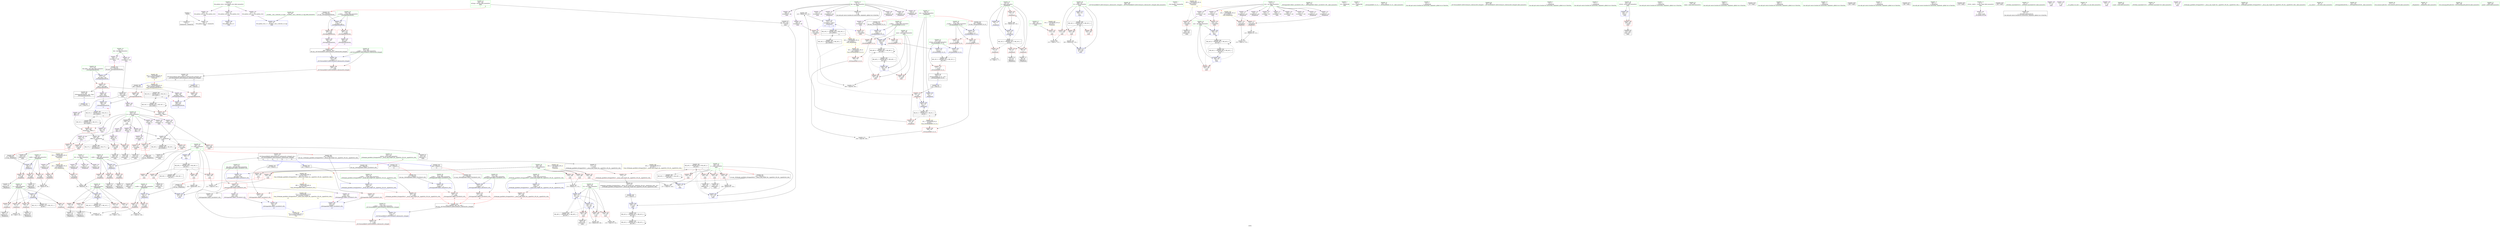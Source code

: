 digraph "SVFG" {
	label="SVFG";

	Node0x55910a339b40 [shape=record,color=grey,label="{NodeID: 0\nNullPtr}"];
	Node0x55910a339b40 -> Node0x55910a35fd50[style=solid];
	Node0x55910a339b40 -> Node0x55910a36bc30[style=solid];
	Node0x55910a390bf0 [shape=record,color=yellow,style=double,label="{NodeID: 443\n20V_1 = ENCHI(MR_20V_0)\npts\{160000 \}\nFun[_Z6updateiii]}"];
	Node0x55910a390bf0 -> Node0x55910a366560[style=dashed];
	Node0x55910a390bf0 -> Node0x55910a366630[style=dashed];
	Node0x55910a3722b0 [shape=record,color=grey,label="{NodeID: 360\n145 = Binary(144, 124, )\n}"];
	Node0x55910a3722b0 -> Node0x55910a36c480[style=solid];
	Node0x55910a36d9a0 [shape=record,color=blue,label="{NodeID: 277\n396\<--395\nsecond4\<--\n_ZNSt4pairIiiEaSEOS0_\n|{<s0>8}}"];
	Node0x55910a36d9a0:s0 -> Node0x55910a367810[style=dashed,color=blue];
	Node0x55910a361710 [shape=record,color=red,label="{NodeID: 194\n274\<--188\n\<--n\nmain\n}"];
	Node0x55910a361710 -> Node0x55910a372d30[style=solid];
	Node0x55910a35e030 [shape=record,color=purple,label="{NodeID: 111\n325\<--8\narrayidx46\<--dp\nmain\n}"];
	Node0x55910a35e030 -> Node0x55910a362d00[style=solid];
	Node0x55910a35cb40 [shape=record,color=green,label="{NodeID: 28\n62\<--63\ni\<--i_field_insensitive\n_Z6updateiii\n}"];
	Node0x55910a35cb40 -> Node0x55910a365ba0[style=solid];
	Node0x55910a35cb40 -> Node0x55910a365c70[style=solid];
	Node0x55910a35cb40 -> Node0x55910a365d40[style=solid];
	Node0x55910a35cb40 -> Node0x55910a365e10[style=solid];
	Node0x55910a35cb40 -> Node0x55910a36c070[style=solid];
	Node0x55910a35cb40 -> Node0x55910a36c3b0[style=solid];
	Node0x55910a3aec70 [shape=record,color=black,label="{NodeID: 554\n375 = PHI(250, )\n0th arg _ZNSt4pairIiiEaSEOS0_ }"];
	Node0x55910a3aec70 -> Node0x55910a36d730[style=solid];
	Node0x55910a369010 [shape=record,color=black,label="{NodeID: 388\nMR_34V_3 = PHI(MR_34V_4, MR_34V_2, )\npts\{187 \}\n}"];
	Node0x55910a369010 -> Node0x55910a3670c0[style=dashed];
	Node0x55910a369010 -> Node0x55910a367190[style=dashed];
	Node0x55910a369010 -> Node0x55910a367260[style=dashed];
	Node0x55910a369010 -> Node0x55910a36d4c0[style=dashed];
	Node0x55910a362dd0 [shape=record,color=red,label="{NodeID: 222\n362\<--356\n\<--__x.addr\n_ZSt9make_pairIRiS0_ESt4pairINSt17__decay_and_stripIT_E6__typeENS2_IT0_E6__typeEEOS3_OS6_\n|{<s0>13}}"];
	Node0x55910a362dd0:s0 -> Node0x55910a3aeef0[style=solid,color=red];
	Node0x55910a3648f0 [shape=record,color=purple,label="{NodeID: 139\n308\<--202\nfirst35\<--p\nmain\n}"];
	Node0x55910a3648f0 -> Node0x55910a3628f0[style=solid];
	Node0x55910a35f3a0 [shape=record,color=green,label="{NodeID: 56\n364\<--365\n_ZSt7forwardIRiEOT_RNSt16remove_referenceIS1_E4typeE\<--_ZSt7forwardIRiEOT_RNSt16remove_referenceIS1_E4typeE_field_insensitive\n}"];
	Node0x55910a36c3b0 [shape=record,color=blue,label="{NodeID: 250\n62\<--141\ni\<--inc\n_Z6updateiii\n}"];
	Node0x55910a36c3b0 -> Node0x55910a38d220[style=dashed];
	Node0x55910a365fb0 [shape=record,color=red,label="{NodeID: 167\n98\<--64\n\<--x\n_Z6updateiii\n}"];
	Node0x55910a365fb0 -> Node0x55910a373c30[style=solid];
	Node0x55910a360bb0 [shape=record,color=black,label="{NodeID: 84\n233\<--232\nidxprom8\<--\nmain\n}"];
	Node0x55910a35aac0 [shape=record,color=green,label="{NodeID: 1\n7\<--1\n__dso_handle\<--dummyObj\nGlob }"];
	Node0x55910a372430 [shape=record,color=grey,label="{NodeID: 361\n331 = Binary(330, 265, )\n}"];
	Node0x55910a372430 -> Node0x55910a36d3f0[style=solid];
	Node0x55910a36da70 [shape=record,color=blue,label="{NodeID: 278\n414\<--413\n__t.addr\<--__t\n_ZSt7forwardIRiEOT_RNSt16remove_referenceIS1_E4typeE\n}"];
	Node0x55910a36da70 -> Node0x55910a363450[style=dashed];
	Node0x55910a3617e0 [shape=record,color=red,label="{NodeID: 195\n290\<--188\n\<--n\nmain\n|{<s0>11}}"];
	Node0x55910a3617e0:s0 -> Node0x55910a3af2a0[style=solid,color=red];
	Node0x55910a35e100 [shape=record,color=purple,label="{NodeID: 112\n111\<--11\narrayidx14\<--ary\n_Z6updateiii\n}"];
	Node0x55910a35cc10 [shape=record,color=green,label="{NodeID: 29\n64\<--65\nx\<--x_field_insensitive\n_Z6updateiii\n}"];
	Node0x55910a35cc10 -> Node0x55910a365ee0[style=solid];
	Node0x55910a35cc10 -> Node0x55910a365fb0[style=solid];
	Node0x55910a35cc10 -> Node0x55910a366080[style=solid];
	Node0x55910a35cc10 -> Node0x55910a366150[style=solid];
	Node0x55910a35cc10 -> Node0x55910a36c140[style=solid];
	Node0x55910a3aedb0 [shape=record,color=black,label="{NodeID: 555\n376 = PHI(194, )\n1st arg _ZNSt4pairIiiEaSEOS0_ }"];
	Node0x55910a3aedb0 -> Node0x55910a36d800[style=solid];
	Node0x55910a369100 [shape=record,color=black,label="{NodeID: 389\nMR_38V_2 = PHI(MR_38V_4, MR_38V_1, )\npts\{191 \}\n}"];
	Node0x55910a369100 -> Node0x55910a36ca30[style=dashed];
	Node0x55910a362ea0 [shape=record,color=red,label="{NodeID: 223\n366\<--358\n\<--__y.addr\n_ZSt9make_pairIRiS0_ESt4pairINSt17__decay_and_stripIT_E6__typeENS2_IT0_E6__typeEEOS3_OS6_\n|{<s0>14}}"];
	Node0x55910a362ea0:s0 -> Node0x55910a3aeef0[style=solid,color=red];
	Node0x55910a3649c0 [shape=record,color=purple,label="{NodeID: 140\n312\<--202\nsecond38\<--p\nmain\n}"];
	Node0x55910a3649c0 -> Node0x55910a3629c0[style=solid];
	Node0x55910a35f4a0 [shape=record,color=green,label="{NodeID: 57\n369\<--370\n_ZNSt4pairIiiEC2IRiS2_Lb1EEEOT_OT0_\<--_ZNSt4pairIiiEC2IRiS2_Lb1EEEOT_OT0__field_insensitive\n}"];
	Node0x55910a36c480 [shape=record,color=blue,label="{NodeID: 251\n151\<--145\narrayidx31\<--add27\n_Z6updateiii\n|{<s0>11|<s1>11|<s2>11}}"];
	Node0x55910a36c480:s0 -> Node0x55910a362820[style=dashed,color=blue];
	Node0x55910a36c480:s1 -> Node0x55910a362d00[style=dashed,color=blue];
	Node0x55910a36c480:s2 -> Node0x55910a38be20[style=dashed,color=blue];
	Node0x55910a366080 [shape=record,color=red,label="{NodeID: 168\n109\<--64\n\<--x\n_Z6updateiii\n}"];
	Node0x55910a366080 -> Node0x55910a3601f0[style=solid];
	Node0x55910a360c80 [shape=record,color=black,label="{NodeID: 85\n243\<--242\nidxprom12\<--\nmain\n}"];
	Node0x55910a35ab50 [shape=record,color=green,label="{NodeID: 2\n17\<--1\n.str\<--dummyObj\nGlob }"];
	Node0x55910a390de0 [shape=record,color=yellow,style=double,label="{NodeID: 445\n32V_1 = ENCHI(MR_32V_0)\npts\{185 \}\nFun[main]}"];
	Node0x55910a390de0 -> Node0x55910a366ff0[style=dashed];
	Node0x55910a3725b0 [shape=record,color=grey,label="{NodeID: 362\n256 = Binary(255, 124, )\n}"];
	Node0x55910a3725b0 -> Node0x55910a36cca0[style=solid];
	Node0x55910a36db40 [shape=record,color=blue,label="{NodeID: 279\n423\<--420\nthis.addr\<--this\n_ZNSt4pairIiiEC2IRiS2_Lb1EEEOT_OT0_\n}"];
	Node0x55910a36db40 -> Node0x55910a36b420[style=dashed];
	Node0x55910a3618b0 [shape=record,color=red,label="{NodeID: 196\n219\<--190\n\<--i\nmain\n}"];
	Node0x55910a3618b0 -> Node0x55910a373630[style=solid];
	Node0x55910a35e1d0 [shape=record,color=purple,label="{NodeID: 113\n114\<--11\narrayidx16\<--ary\n_Z6updateiii\n}"];
	Node0x55910a35e1d0 -> Node0x55910a366700[style=solid];
	Node0x55910a35cce0 [shape=record,color=green,label="{NodeID: 30\n66\<--67\ny\<--y_field_insensitive\n_Z6updateiii\n}"];
	Node0x55910a35cce0 -> Node0x55910a366220[style=solid];
	Node0x55910a35cce0 -> Node0x55910a3662f0[style=solid];
	Node0x55910a35cce0 -> Node0x55910a3663c0[style=solid];
	Node0x55910a35cce0 -> Node0x55910a366490[style=solid];
	Node0x55910a35cce0 -> Node0x55910a36c210[style=solid];
	Node0x55910a3aeef0 [shape=record,color=black,label="{NodeID: 556\n413 = PHI(362, 366, 435, 440, )\n0th arg _ZSt7forwardIRiEOT_RNSt16remove_referenceIS1_E4typeE }"];
	Node0x55910a3aeef0 -> Node0x55910a36da70[style=solid];
	Node0x55910a3691f0 [shape=record,color=black,label="{NodeID: 390\nMR_40V_2 = PHI(MR_40V_3, MR_40V_1, )\npts\{193 \}\n}"];
	Node0x55910a3691f0 -> Node0x55910a36cb00[style=dashed];
	Node0x55910a3691f0 -> Node0x55910a3691f0[style=dashed];
	Node0x55910a362f70 [shape=record,color=red,label="{NodeID: 224\n372\<--371\n\<--\n_ZSt9make_pairIRiS0_ESt4pairINSt17__decay_and_stripIT_E6__typeENS2_IT0_E6__typeEEOS3_OS6_\n}"];
	Node0x55910a362f70 -> Node0x55910a35e5c0[style=solid];
	Node0x55910a364a90 [shape=record,color=purple,label="{NodeID: 141\n318\<--202\nfirst41\<--p\nmain\n}"];
	Node0x55910a364a90 -> Node0x55910a362b60[style=solid];
	Node0x55910a35f5a0 [shape=record,color=green,label="{NodeID: 58\n377\<--378\nthis.addr\<--this.addr_field_insensitive\n_ZNSt4pairIiiEaSEOS0_\n}"];
	Node0x55910a35f5a0 -> Node0x55910a363040[style=solid];
	Node0x55910a35f5a0 -> Node0x55910a36d730[style=solid];
	Node0x55910a36c550 [shape=record,color=blue,label="{NodeID: 252\n159\<--155\n__a.addr\<--__a\n_ZSt3maxIiERKT_S2_S2_\n}"];
	Node0x55910a36c550 -> Node0x55910a366a40[style=dashed];
	Node0x55910a36c550 -> Node0x55910a366b10[style=dashed];
	Node0x55910a366150 [shape=record,color=red,label="{NodeID: 169\n127\<--64\n\<--x\n_Z6updateiii\n}"];
	Node0x55910a366150 -> Node0x55910a360530[style=solid];
	Node0x55910a360d50 [shape=record,color=black,label="{NodeID: 86\n246\<--245\nidxprom14\<--\nmain\n}"];
	Node0x55910a35ae40 [shape=record,color=green,label="{NodeID: 3\n19\<--1\n.str.1\<--dummyObj\nGlob }"];
	Node0x55910a372730 [shape=record,color=grey,label="{NodeID: 363\n93 = Binary(87, 92, )\n}"];
	Node0x55910a372730 -> Node0x55910a36c210[style=solid];
	Node0x55910a36dc10 [shape=record,color=blue,label="{NodeID: 280\n425\<--421\n__x.addr\<--__x\n_ZNSt4pairIiiEC2IRiS2_Lb1EEEOT_OT0_\n}"];
	Node0x55910a36dc10 -> Node0x55910a36b4b0[style=dashed];
	Node0x55910a361980 [shape=record,color=red,label="{NodeID: 197\n229\<--190\n\<--i\nmain\n}"];
	Node0x55910a361980 -> Node0x55910a360ae0[style=solid];
	Node0x55910a35e2a0 [shape=record,color=purple,label="{NodeID: 114\n118\<--11\narrayidx18\<--ary\n_Z6updateiii\n}"];
	Node0x55910a35cdb0 [shape=record,color=green,label="{NodeID: 31\n134\<--135\n_ZSt3maxIiERKT_S2_S2_\<--_ZSt3maxIiERKT_S2_S2__field_insensitive\n}"];
	Node0x55910a3af2a0 [shape=record,color=black,label="{NodeID: 557\n51 = PHI(290, )\n0th arg _Z6updateiii }"];
	Node0x55910a3af2a0 -> Node0x55910a36bd30[style=solid];
	Node0x55910a3692e0 [shape=record,color=black,label="{NodeID: 391\nMR_42V_2 = PHI(MR_42V_3, MR_42V_1, )\npts\{195 \}\n}"];
	Node0x55910a3692e0 -> Node0x55910a381310[style=dashed];
	Node0x55910a3692e0 -> Node0x55910a3692e0[style=dashed];
	Node0x55910a363040 [shape=record,color=red,label="{NodeID: 225\n383\<--377\nthis1\<--this.addr\n_ZNSt4pairIiiEaSEOS0_\n}"];
	Node0x55910a363040 -> Node0x55910a35e690[style=solid];
	Node0x55910a363040 -> Node0x55910a364f70[style=solid];
	Node0x55910a363040 -> Node0x55910a365040[style=solid];
	Node0x55910a364b60 [shape=record,color=purple,label="{NodeID: 142\n322\<--202\nsecond44\<--p\nmain\n}"];
	Node0x55910a364b60 -> Node0x55910a362c30[style=solid];
	Node0x55910a35f670 [shape=record,color=green,label="{NodeID: 59\n379\<--380\n__p.addr\<--__p.addr_field_insensitive\n_ZNSt4pairIiiEaSEOS0_\n}"];
	Node0x55910a35f670 -> Node0x55910a363110[style=solid];
	Node0x55910a35f670 -> Node0x55910a3631e0[style=solid];
	Node0x55910a35f670 -> Node0x55910a36d800[style=solid];
	Node0x55910a36c620 [shape=record,color=blue,label="{NodeID: 253\n161\<--156\n__b.addr\<--__b\n_ZSt3maxIiERKT_S2_S2_\n}"];
	Node0x55910a36c620 -> Node0x55910a366be0[style=dashed];
	Node0x55910a36c620 -> Node0x55910a366cb0[style=dashed];
	Node0x55910a366220 [shape=record,color=red,label="{NodeID: 170\n102\<--66\n\<--y\n_Z6updateiii\n}"];
	Node0x55910a366220 -> Node0x55910a373330[style=solid];
	Node0x55910a360e20 [shape=record,color=black,label="{NodeID: 87\n249\<--248\nidxprom16\<--\nmain\n}"];
	Node0x55910a35aed0 [shape=record,color=green,label="{NodeID: 4\n22\<--1\n\<--dummyObj\nCan only get source location for instruction, argument, global var or function.}"];
	Node0x55910a390fa0 [shape=record,color=yellow,style=double,label="{NodeID: 447\n36V_1 = ENCHI(MR_36V_0)\npts\{189 \}\nFun[main]}"];
	Node0x55910a390fa0 -> Node0x55910a367330[style=dashed];
	Node0x55910a390fa0 -> Node0x55910a361570[style=dashed];
	Node0x55910a390fa0 -> Node0x55910a361640[style=dashed];
	Node0x55910a390fa0 -> Node0x55910a361710[style=dashed];
	Node0x55910a390fa0 -> Node0x55910a3617e0[style=dashed];
	Node0x55910a3728b0 [shape=record,color=grey,label="{NodeID: 364\n85 = Binary(79, 84, )\n}"];
	Node0x55910a3728b0 -> Node0x55910a36c140[style=solid];
	Node0x55910a36dce0 [shape=record,color=blue,label="{NodeID: 281\n427\<--422\n__y.addr\<--__y\n_ZNSt4pairIiiEC2IRiS2_Lb1EEEOT_OT0_\n}"];
	Node0x55910a36dce0 -> Node0x55910a36b580[style=dashed];
	Node0x55910a361a50 [shape=record,color=red,label="{NodeID: 198\n242\<--190\n\<--i\nmain\n}"];
	Node0x55910a361a50 -> Node0x55910a360c80[style=solid];
	Node0x55910a363590 [shape=record,color=purple,label="{NodeID: 115\n121\<--11\narrayidx20\<--ary\n_Z6updateiii\n}"];
	Node0x55910a363590 -> Node0x55910a3667d0[style=solid];
	Node0x55910a35ceb0 [shape=record,color=green,label="{NodeID: 32\n157\<--158\nretval\<--retval_field_insensitive\n_ZSt3maxIiERKT_S2_S2_\n}"];
	Node0x55910a35ceb0 -> Node0x55910a366970[style=solid];
	Node0x55910a35ceb0 -> Node0x55910a36c6f0[style=solid];
	Node0x55910a35ceb0 -> Node0x55910a36c7c0[style=solid];
	Node0x55910a3af3b0 [shape=record,color=black,label="{NodeID: 558\n52 = PHI(292, )\n1st arg _Z6updateiii }"];
	Node0x55910a3af3b0 -> Node0x55910a36be00[style=solid];
	Node0x55910a386950 [shape=record,color=black,label="{NodeID: 392\nMR_44V_2 = PHI(MR_44V_4, MR_44V_1, )\npts\{197 \}\n}"];
	Node0x55910a386950 -> Node0x55910a36ce40[style=dashed];
	Node0x55910a363110 [shape=record,color=red,label="{NodeID: 226\n384\<--379\n\<--__p.addr\n_ZNSt4pairIiiEaSEOS0_\n}"];
	Node0x55910a363110 -> Node0x55910a365110[style=solid];
	Node0x55910a364c30 [shape=record,color=purple,label="{NodeID: 143\n459\<--284\noffset_0\<--\n}"];
	Node0x55910a364c30 -> Node0x55910a36d0b0[style=solid];
	Node0x55910a35f740 [shape=record,color=green,label="{NodeID: 60\n387\<--388\n_ZSt7forwardIiEOT_RNSt16remove_referenceIS0_E4typeE\<--_ZSt7forwardIiEOT_RNSt16remove_referenceIS0_E4typeE_field_insensitive\n}"];
	Node0x55910a36c6f0 [shape=record,color=blue,label="{NodeID: 254\n157\<--171\nretval\<--\n_ZSt3maxIiERKT_S2_S2_\n}"];
	Node0x55910a36c6f0 -> Node0x55910a38aa20[style=dashed];
	Node0x55910a3662f0 [shape=record,color=red,label="{NodeID: 171\n105\<--66\n\<--y\n_Z6updateiii\n}"];
	Node0x55910a3662f0 -> Node0x55910a373ab0[style=solid];
	Node0x55910a360ef0 [shape=record,color=black,label="{NodeID: 88\n282\<--281\nidxprom26\<--\nmain\n}"];
	Node0x55910a35af60 [shape=record,color=green,label="{NodeID: 5\n72\<--1\n\<--dummyObj\nCan only get source location for instruction, argument, global var or function.}"];
	Node0x55910a372a30 [shape=record,color=grey,label="{NodeID: 365\n123 = Binary(124, 122, )\n}"];
	Node0x55910a372a30 -> Node0x55910a373f30[style=solid];
	Node0x55910a36ddb0 [shape=record,color=blue,label="{NodeID: 282\n434\<--437\nfirst\<--\n_ZNSt4pairIiiEC2IRiS2_Lb1EEEOT_OT0_\n|{<s0>15}}"];
	Node0x55910a36ddb0:s0 -> Node0x55910a396a50[style=dashed,color=blue];
	Node0x55910a361b20 [shape=record,color=red,label="{NodeID: 199\n260\<--190\n\<--i\nmain\n}"];
	Node0x55910a361b20 -> Node0x55910a372eb0[style=solid];
	Node0x55910a363620 [shape=record,color=purple,label="{NodeID: 116\n231\<--11\narrayidx\<--ary\nmain\n}"];
	Node0x55910a35cf80 [shape=record,color=green,label="{NodeID: 33\n159\<--160\n__a.addr\<--__a.addr_field_insensitive\n_ZSt3maxIiERKT_S2_S2_\n}"];
	Node0x55910a35cf80 -> Node0x55910a366a40[style=solid];
	Node0x55910a35cf80 -> Node0x55910a366b10[style=solid];
	Node0x55910a35cf80 -> Node0x55910a36c550[style=solid];
	Node0x55910a3af4c0 [shape=record,color=black,label="{NodeID: 559\n53 = PHI(294, )\n2nd arg _Z6updateiii }"];
	Node0x55910a3af4c0 -> Node0x55910a36bed0[style=solid];
	Node0x55910a386e20 [shape=record,color=black,label="{NodeID: 393\nMR_46V_2 = PHI(MR_46V_4, MR_46V_1, )\npts\{199 \}\n}"];
	Node0x55910a386e20 -> Node0x55910a36cf10[style=dashed];
	Node0x55910a3631e0 [shape=record,color=red,label="{NodeID: 227\n392\<--379\n\<--__p.addr\n_ZNSt4pairIiiEaSEOS0_\n}"];
	Node0x55910a3631e0 -> Node0x55910a3651e0[style=solid];
	Node0x55910a364d00 [shape=record,color=purple,label="{NodeID: 144\n462\<--284\noffset_1\<--\n}"];
	Node0x55910a364d00 -> Node0x55910a36d180[style=solid];
	Node0x55910a35f840 [shape=record,color=green,label="{NodeID: 61\n414\<--415\n__t.addr\<--__t.addr_field_insensitive\n_ZSt7forwardIRiEOT_RNSt16remove_referenceIS1_E4typeE\n}"];
	Node0x55910a35f840 -> Node0x55910a363450[style=solid];
	Node0x55910a35f840 -> Node0x55910a36da70[style=solid];
	Node0x55910a36c7c0 [shape=record,color=blue,label="{NodeID: 255\n157\<--174\nretval\<--\n_ZSt3maxIiERKT_S2_S2_\n}"];
	Node0x55910a36c7c0 -> Node0x55910a38aa20[style=dashed];
	Node0x55910a3663c0 [shape=record,color=red,label="{NodeID: 172\n112\<--66\n\<--y\n_Z6updateiii\n}"];
	Node0x55910a3663c0 -> Node0x55910a3602c0[style=solid];
	Node0x55910a360fc0 [shape=record,color=black,label="{NodeID: 89\n285\<--283\n\<--arrayidx27\nmain\n}"];
	Node0x55910a360fc0 -> Node0x55910a364dd0[style=solid];
	Node0x55910a360fc0 -> Node0x55910a364ea0[style=solid];
	Node0x55910a35aff0 [shape=record,color=green,label="{NodeID: 6\n77\<--1\n\<--dummyObj\nCan only get source location for instruction, argument, global var or function.}"];
	Node0x55910a372bb0 [shape=record,color=grey,label="{NodeID: 366\n141 = Binary(140, 124, )\n}"];
	Node0x55910a372bb0 -> Node0x55910a36c3b0[style=solid];
	Node0x55910a36de80 [shape=record,color=blue,label="{NodeID: 283\n439\<--442\nsecond\<--\n_ZNSt4pairIiiEC2IRiS2_Lb1EEEOT_OT0_\n|{<s0>15}}"];
	Node0x55910a36de80:s0 -> Node0x55910a396a50[style=dashed,color=blue];
	Node0x55910a361bf0 [shape=record,color=red,label="{NodeID: 200\n225\<--192\n\<--j\nmain\n}"];
	Node0x55910a361bf0 -> Node0x55910a3731b0[style=solid];
	Node0x55910a3636b0 [shape=record,color=purple,label="{NodeID: 117\n234\<--11\narrayidx9\<--ary\nmain\n}"];
	Node0x55910a35d050 [shape=record,color=green,label="{NodeID: 34\n161\<--162\n__b.addr\<--__b.addr_field_insensitive\n_ZSt3maxIiERKT_S2_S2_\n}"];
	Node0x55910a35d050 -> Node0x55910a366be0[style=solid];
	Node0x55910a35d050 -> Node0x55910a366cb0[style=solid];
	Node0x55910a35d050 -> Node0x55910a36c620[style=solid];
	Node0x55910a3af5d0 [shape=record,color=black,label="{NodeID: 560\n352 = PHI(190, )\n0th arg _ZSt9make_pairIRiS0_ESt4pairINSt17__decay_and_stripIT_E6__typeENS2_IT0_E6__typeEEOS3_OS6_ }"];
	Node0x55910a3af5d0 -> Node0x55910a36d590[style=solid];
	Node0x55910a387320 [shape=record,color=black,label="{NodeID: 394\nMR_48V_2 = PHI(MR_48V_4, MR_48V_1, )\npts\{201 \}\n}"];
	Node0x55910a387320 -> Node0x55910a36cfe0[style=dashed];
	Node0x55910a3632b0 [shape=record,color=red,label="{NodeID: 228\n389\<--386\n\<--call\n_ZNSt4pairIiiEaSEOS0_\n}"];
	Node0x55910a3632b0 -> Node0x55910a36d8d0[style=solid];
	Node0x55910a364dd0 [shape=record,color=purple,label="{NodeID: 145\n460\<--285\noffset_0\<--\n}"];
	Node0x55910a364dd0 -> Node0x55910a36b8c0[style=solid];
	Node0x55910a35f910 [shape=record,color=green,label="{NodeID: 62\n423\<--424\nthis.addr\<--this.addr_field_insensitive\n_ZNSt4pairIiiEC2IRiS2_Lb1EEEOT_OT0_\n}"];
	Node0x55910a35f910 -> Node0x55910a36b420[style=solid];
	Node0x55910a35f910 -> Node0x55910a36db40[style=solid];
	Node0x55910a38f0d0 [shape=record,color=yellow,style=double,label="{NodeID: 422\n69V_1 = ENCHI(MR_69V_0)\npts\{191 193 \}\nFun[_ZNSt4pairIiiEC2IRiS2_Lb1EEEOT_OT0_]}"];
	Node0x55910a38f0d0 -> Node0x55910a36b650[style=dashed];
	Node0x55910a38f0d0 -> Node0x55910a36b720[style=dashed];
	Node0x55910a36c890 [shape=record,color=blue,label="{NodeID: 256\n182\<--72\nretval\<--\nmain\n}"];
	Node0x55910a36c890 -> Node0x55910a366f20[style=dashed];
	Node0x55910a366490 [shape=record,color=red,label="{NodeID: 173\n130\<--66\n\<--y\n_Z6updateiii\n}"];
	Node0x55910a366490 -> Node0x55910a360600[style=solid];
	Node0x55910a361090 [shape=record,color=black,label="{NodeID: 90\n298\<--297\nidxprom29\<--\nmain\n}"];
	Node0x55910a35b830 [shape=record,color=green,label="{NodeID: 7\n124\<--1\n\<--dummyObj\nCan only get source location for instruction, argument, global var or function.}"];
	Node0x55910a396a50 [shape=record,color=yellow,style=double,label="{NodeID: 533\n71V_2 = CSCHI(MR_71V_1)\npts\{3550000 3550001 \}\nCS[]}"];
	Node0x55910a372d30 [shape=record,color=grey,label="{NodeID: 367\n275 = Binary(273, 274, )\n}"];
	Node0x55910a372d30 -> Node0x55910a36cfe0[style=solid];
	Node0x55910a36df50 [shape=record,color=blue,label="{NodeID: 284\n447\<--446\n__t.addr\<--__t\n_ZSt7forwardIiEOT_RNSt16remove_referenceIS0_E4typeE\n}"];
	Node0x55910a36df50 -> Node0x55910a36b7f0[style=dashed];
	Node0x55910a361cc0 [shape=record,color=red,label="{NodeID: 201\n232\<--192\n\<--j\nmain\n}"];
	Node0x55910a361cc0 -> Node0x55910a360bb0[style=solid];
	Node0x55910a363780 [shape=record,color=purple,label="{NodeID: 118\n244\<--11\narrayidx13\<--ary\nmain\n}"];
	Node0x55910a35d120 [shape=record,color=green,label="{NodeID: 35\n179\<--180\nmain\<--main_field_insensitive\n}"];
	Node0x55910a3af6e0 [shape=record,color=black,label="{NodeID: 561\n353 = PHI(192, )\n1st arg _ZSt9make_pairIRiS0_ESt4pairINSt17__decay_and_stripIT_E6__typeENS2_IT0_E6__typeEEOS3_OS6_ }"];
	Node0x55910a3af6e0 -> Node0x55910a36d660[style=solid];
	Node0x55910a387820 [shape=record,color=black,label="{NodeID: 395\nMR_16V_2 = PHI(MR_16V_3, MR_16V_1, )\npts\{100000 \}\n}"];
	Node0x55910a387820 -> Node0x55910a38be20[style=dashed];
	Node0x55910a363380 [shape=record,color=red,label="{NodeID: 229\n395\<--394\n\<--call3\n_ZNSt4pairIiiEaSEOS0_\n}"];
	Node0x55910a363380 -> Node0x55910a36d9a0[style=solid];
	Node0x55910a364ea0 [shape=record,color=purple,label="{NodeID: 146\n463\<--285\noffset_1\<--\n}"];
	Node0x55910a364ea0 -> Node0x55910a36b990[style=solid];
	Node0x55910a35f9e0 [shape=record,color=green,label="{NodeID: 63\n425\<--426\n__x.addr\<--__x.addr_field_insensitive\n_ZNSt4pairIiiEC2IRiS2_Lb1EEEOT_OT0_\n}"];
	Node0x55910a35f9e0 -> Node0x55910a36b4b0[style=solid];
	Node0x55910a35f9e0 -> Node0x55910a36dc10[style=solid];
	Node0x55910a38f1b0 [shape=record,color=yellow,style=double,label="{NodeID: 423\n8V_1 = ENCHI(MR_8V_0)\npts\{61 \}\nFun[_ZSt3maxIiERKT_S2_S2_]}"];
	Node0x55910a38f1b0 -> Node0x55910a366e50[style=dashed];
	Node0x55910a36c960 [shape=record,color=blue,label="{NodeID: 257\n186\<--124\nzi\<--\nmain\n}"];
	Node0x55910a36c960 -> Node0x55910a369010[style=dashed];
	Node0x55910a366560 [shape=record,color=red,label="{NodeID: 174\n84\<--83\n\<--arrayidx1\n_Z6updateiii\n}"];
	Node0x55910a366560 -> Node0x55910a3728b0[style=solid];
	Node0x55910a361160 [shape=record,color=black,label="{NodeID: 91\n302\<--301\nidxprom32\<--\nmain\n}"];
	Node0x55910a35b8c0 [shape=record,color=green,label="{NodeID: 8\n265\<--1\n\<--dummyObj\nCan only get source location for instruction, argument, global var or function.}"];
	Node0x55910a3ab0f0 [shape=record,color=black,label="{NodeID: 534\n33 = PHI()\n}"];
	Node0x55910a372eb0 [shape=record,color=grey,label="{NodeID: 368\n261 = Binary(260, 124, )\n}"];
	Node0x55910a372eb0 -> Node0x55910a36cd70[style=solid];
	Node0x55910a361d90 [shape=record,color=red,label="{NodeID: 202\n245\<--192\n\<--j\nmain\n}"];
	Node0x55910a361d90 -> Node0x55910a360d50[style=solid];
	Node0x55910a363850 [shape=record,color=purple,label="{NodeID: 119\n247\<--11\narrayidx15\<--ary\nmain\n}"];
	Node0x55910a363850 -> Node0x55910a362410[style=solid];
	Node0x55910a35d220 [shape=record,color=green,label="{NodeID: 36\n182\<--183\nretval\<--retval_field_insensitive\nmain\n}"];
	Node0x55910a35d220 -> Node0x55910a366f20[style=solid];
	Node0x55910a35d220 -> Node0x55910a36c890[style=solid];
	Node0x55910a387d20 [shape=record,color=black,label="{NodeID: 396\nMR_52V_2 = PHI(MR_52V_3, MR_52V_1, )\npts\{140000 \}\n}"];
	Node0x55910a387d20 -> Node0x55910a36b8c0[style=dashed];
	Node0x55910a387d20 -> Node0x55910a381810[style=dashed];
	Node0x55910a387d20 -> Node0x55910a387d20[style=dashed];
	Node0x55910a363450 [shape=record,color=red,label="{NodeID: 230\n417\<--414\n\<--__t.addr\n_ZSt7forwardIRiEOT_RNSt16remove_referenceIS1_E4typeE\n}"];
	Node0x55910a363450 -> Node0x55910a35e760[style=solid];
	Node0x55910a364f70 [shape=record,color=purple,label="{NodeID: 147\n390\<--383\nfirst2\<--this1\n_ZNSt4pairIiiEaSEOS0_\n}"];
	Node0x55910a364f70 -> Node0x55910a36d8d0[style=solid];
	Node0x55910a35fab0 [shape=record,color=green,label="{NodeID: 64\n427\<--428\n__y.addr\<--__y.addr_field_insensitive\n_ZNSt4pairIiiEC2IRiS2_Lb1EEEOT_OT0_\n}"];
	Node0x55910a35fab0 -> Node0x55910a36b580[style=solid];
	Node0x55910a35fab0 -> Node0x55910a36dce0[style=solid];
	Node0x55910a36ca30 [shape=record,color=blue,label="{NodeID: 258\n190\<--72\ni\<--\nmain\n}"];
	Node0x55910a36ca30 -> Node0x55910a389120[style=dashed];
	Node0x55910a366630 [shape=record,color=red,label="{NodeID: 175\n92\<--91\n\<--arrayidx4\n_Z6updateiii\n}"];
	Node0x55910a366630 -> Node0x55910a372730[style=solid];
	Node0x55910a361230 [shape=record,color=black,label="{NodeID: 92\n310\<--309\nidxprom36\<--\nmain\n}"];
	Node0x55910a35b980 [shape=record,color=green,label="{NodeID: 9\n268\<--1\n\<--dummyObj\nCan only get source location for instruction, argument, global var or function.}"];
	Node0x55910a3ad500 [shape=record,color=black,label="{NodeID: 535\n133 = PHI(154, )\n}"];
	Node0x55910a3ad500 -> Node0x55910a3668a0[style=solid];
	Node0x55910a373030 [shape=record,color=grey,label="{NodeID: 369\n213 = cmp(211, 212, )\n}"];
	Node0x55910a361e60 [shape=record,color=red,label="{NodeID: 203\n255\<--192\n\<--j\nmain\n}"];
	Node0x55910a361e60 -> Node0x55910a3725b0[style=solid];
	Node0x55910a363920 [shape=record,color=purple,label="{NodeID: 120\n311\<--11\narrayidx37\<--ary\nmain\n}"];
	Node0x55910a35d2f0 [shape=record,color=green,label="{NodeID: 37\n184\<--185\nz\<--z_field_insensitive\nmain\n}"];
	Node0x55910a35d2f0 -> Node0x55910a366ff0[style=solid];
	Node0x55910a388220 [shape=record,color=black,label="{NodeID: 397\nMR_54V_2 = PHI(MR_54V_3, MR_54V_1, )\npts\{140001 \}\n}"];
	Node0x55910a388220 -> Node0x55910a36b990[style=dashed];
	Node0x55910a388220 -> Node0x55910a367810[style=dashed];
	Node0x55910a388220 -> Node0x55910a388220[style=dashed];
	Node0x55910a36b420 [shape=record,color=red,label="{NodeID: 231\n432\<--423\nthis1\<--this.addr\n_ZNSt4pairIiiEC2IRiS2_Lb1EEEOT_OT0_\n}"];
	Node0x55910a36b420 -> Node0x55910a35e830[style=solid];
	Node0x55910a36b420 -> Node0x55910a3652b0[style=solid];
	Node0x55910a36b420 -> Node0x55910a365380[style=solid];
	Node0x55910a365040 [shape=record,color=purple,label="{NodeID: 148\n396\<--383\nsecond4\<--this1\n_ZNSt4pairIiiEaSEOS0_\n}"];
	Node0x55910a365040 -> Node0x55910a36d9a0[style=solid];
	Node0x55910a35fb80 [shape=record,color=green,label="{NodeID: 65\n447\<--448\n__t.addr\<--__t.addr_field_insensitive\n_ZSt7forwardIiEOT_RNSt16remove_referenceIS0_E4typeE\n}"];
	Node0x55910a35fb80 -> Node0x55910a36b7f0[style=solid];
	Node0x55910a35fb80 -> Node0x55910a36df50[style=solid];
	Node0x55910a36cb00 [shape=record,color=blue,label="{NodeID: 259\n192\<--72\nj\<--\nmain\n}"];
	Node0x55910a36cb00 -> Node0x55910a380e10[style=dashed];
	Node0x55910a366700 [shape=record,color=red,label="{NodeID: 176\n115\<--114\n\<--arrayidx16\n_Z6updateiii\n}"];
	Node0x55910a366700 -> Node0x55910a373f30[style=solid];
	Node0x55910a361300 [shape=record,color=black,label="{NodeID: 93\n314\<--313\nidxprom39\<--\nmain\n}"];
	Node0x55910a35ba40 [shape=record,color=green,label="{NodeID: 10\n269\<--1\n\<--dummyObj\nCan only get source location for instruction, argument, global var or function.}"];
	Node0x55910a3ad6f0 [shape=record,color=black,label="{NodeID: 536\n338 = PHI()\n}"];
	Node0x55910a3731b0 [shape=record,color=grey,label="{NodeID: 370\n227 = cmp(225, 226, )\n}"];
	Node0x55910a361f30 [shape=record,color=red,label="{NodeID: 204\n335\<--196\n\<--ans\nmain\n}"];
	Node0x55910a3639f0 [shape=record,color=purple,label="{NodeID: 121\n315\<--11\narrayidx40\<--ary\nmain\n}"];
	Node0x55910a3639f0 -> Node0x55910a362a90[style=solid];
	Node0x55910a35d3c0 [shape=record,color=green,label="{NodeID: 38\n186\<--187\nzi\<--zi_field_insensitive\nmain\n}"];
	Node0x55910a35d3c0 -> Node0x55910a3670c0[style=solid];
	Node0x55910a35d3c0 -> Node0x55910a367190[style=solid];
	Node0x55910a35d3c0 -> Node0x55910a367260[style=solid];
	Node0x55910a35d3c0 -> Node0x55910a36c960[style=solid];
	Node0x55910a35d3c0 -> Node0x55910a36d4c0[style=solid];
	Node0x55910a388720 [shape=record,color=black,label="{NodeID: 398\nMR_57V_2 = PHI(MR_57V_3, MR_57V_1, )\npts\{2030000 \}\n}"];
	Node0x55910a388720 -> Node0x55910a36d0b0[style=dashed];
	Node0x55910a388720 -> Node0x55910a388720[style=dashed];
	Node0x55910a36b4b0 [shape=record,color=red,label="{NodeID: 232\n435\<--425\n\<--__x.addr\n_ZNSt4pairIiiEC2IRiS2_Lb1EEEOT_OT0_\n|{<s0>18}}"];
	Node0x55910a36b4b0:s0 -> Node0x55910a3aeef0[style=solid,color=red];
	Node0x55910a365110 [shape=record,color=purple,label="{NodeID: 149\n385\<--384\nfirst\<--\n_ZNSt4pairIiiEaSEOS0_\n|{<s0>16}}"];
	Node0x55910a365110:s0 -> Node0x55910a3ae4b0[style=solid,color=red];
	Node0x55910a35fc50 [shape=record,color=green,label="{NodeID: 66\n23\<--452\n_GLOBAL__sub_I_cebrusfs_0_0.cpp\<--_GLOBAL__sub_I_cebrusfs_0_0.cpp_field_insensitive\n}"];
	Node0x55910a35fc50 -> Node0x55910a36bb30[style=solid];
	Node0x55910a36cbd0 [shape=record,color=blue,label="{NodeID: 260\n240\<--237\n\<--call11\nmain\n}"];
	Node0x55910a36cbd0 -> Node0x55910a381310[style=dashed];
	Node0x55910a3667d0 [shape=record,color=red,label="{NodeID: 177\n122\<--121\n\<--arrayidx20\n_Z6updateiii\n}"];
	Node0x55910a3667d0 -> Node0x55910a372a30[style=solid];
	Node0x55910a3613d0 [shape=record,color=black,label="{NodeID: 94\n320\<--319\nidxprom42\<--\nmain\n}"];
	Node0x55910a35bb00 [shape=record,color=green,label="{NodeID: 11\n270\<--1\n\<--dummyObj\nCan only get source location for instruction, argument, global var or function.}"];
	Node0x55910a3ad7c0 [shape=record,color=black,label="{NodeID: 537\n206 = PHI()\n}"];
	Node0x55910a373330 [shape=record,color=grey,label="{NodeID: 371\n103 = cmp(72, 102, )\n}"];
	Node0x55910a362000 [shape=record,color=red,label="{NodeID: 205\n305\<--198\n\<--ansd\nmain\n}"];
	Node0x55910a362000 -> Node0x55910a3737b0[style=solid];
	Node0x55910a363ac0 [shape=record,color=purple,label="{NodeID: 122\n250\<--13\narrayidx17\<--idx\nmain\n|{<s0>8}}"];
	Node0x55910a363ac0:s0 -> Node0x55910a3aec70[style=solid,color=red];
	Node0x55910a35d490 [shape=record,color=green,label="{NodeID: 39\n188\<--189\nn\<--n_field_insensitive\nmain\n}"];
	Node0x55910a35d490 -> Node0x55910a367330[style=solid];
	Node0x55910a35d490 -> Node0x55910a361570[style=solid];
	Node0x55910a35d490 -> Node0x55910a361640[style=solid];
	Node0x55910a35d490 -> Node0x55910a361710[style=solid];
	Node0x55910a35d490 -> Node0x55910a3617e0[style=solid];
	Node0x55910a388c20 [shape=record,color=black,label="{NodeID: 399\nMR_59V_2 = PHI(MR_59V_3, MR_59V_1, )\npts\{2030001 \}\n}"];
	Node0x55910a388c20 -> Node0x55910a36d180[style=dashed];
	Node0x55910a388c20 -> Node0x55910a388c20[style=dashed];
	Node0x55910a36b580 [shape=record,color=red,label="{NodeID: 233\n440\<--427\n\<--__y.addr\n_ZNSt4pairIiiEC2IRiS2_Lb1EEEOT_OT0_\n|{<s0>19}}"];
	Node0x55910a36b580:s0 -> Node0x55910a3aeef0[style=solid,color=red];
	Node0x55910a3651e0 [shape=record,color=purple,label="{NodeID: 150\n393\<--392\nsecond\<--\n_ZNSt4pairIiiEaSEOS0_\n|{<s0>17}}"];
	Node0x55910a3651e0:s0 -> Node0x55910a3ae4b0[style=solid,color=red];
	Node0x55910a35fd50 [shape=record,color=black,label="{NodeID: 67\n2\<--3\ndummyVal\<--dummyVal\n}"];
	Node0x55910a38f560 [shape=record,color=yellow,style=double,label="{NodeID: 427\n16V_1 = ENCHI(MR_16V_0)\npts\{100000 \}\nFun[_ZSt3maxIiERKT_S2_S2_]}"];
	Node0x55910a38f560 -> Node0x55910a366d80[style=dashed];
	Node0x55910a36cca0 [shape=record,color=blue,label="{NodeID: 261\n192\<--256\nj\<--inc\nmain\n}"];
	Node0x55910a36cca0 -> Node0x55910a380e10[style=dashed];
	Node0x55910a3668a0 [shape=record,color=red,label="{NodeID: 178\n136\<--133\n\<--call\n_Z6updateiii\n}"];
	Node0x55910a3668a0 -> Node0x55910a36c2e0[style=solid];
	Node0x55910a3614a0 [shape=record,color=black,label="{NodeID: 95\n324\<--323\nidxprom45\<--\nmain\n}"];
	Node0x55910a35bc00 [shape=record,color=green,label="{NodeID: 12\n287\<--1\n\<--dummyObj\nCan only get source location for instruction, argument, global var or function.}"];
	Node0x55910a3ad890 [shape=record,color=black,label="{NodeID: 538\n216 = PHI()\n}"];
	Node0x55910a3916a0 [shape=record,color=yellow,style=double,label="{NodeID: 455\n18V_1 = ENCHI(MR_18V_0)\npts\{120000 \}\nFun[main]|{|<s2>11}}"];
	Node0x55910a3916a0 -> Node0x55910a362410[style=dashed];
	Node0x55910a3916a0 -> Node0x55910a362a90[style=dashed];
	Node0x55910a3916a0:s2 -> Node0x55910a368970[style=dashed,color=red];
	Node0x55910a3734b0 [shape=record,color=grey,label="{NodeID: 372\n169 = cmp(166, 168, )\n}"];
	Node0x55910a3620d0 [shape=record,color=red,label="{NodeID: 206\n336\<--198\n\<--ansd\nmain\n}"];
	Node0x55910a363b90 [shape=record,color=purple,label="{NodeID: 123\n283\<--13\narrayidx27\<--idx\nmain\n}"];
	Node0x55910a363b90 -> Node0x55910a360fc0[style=solid];
	Node0x55910a35d560 [shape=record,color=green,label="{NodeID: 40\n190\<--191\ni\<--i_field_insensitive\nmain\n|{|<s6>7}}"];
	Node0x55910a35d560 -> Node0x55910a3618b0[style=solid];
	Node0x55910a35d560 -> Node0x55910a361980[style=solid];
	Node0x55910a35d560 -> Node0x55910a361a50[style=solid];
	Node0x55910a35d560 -> Node0x55910a361b20[style=solid];
	Node0x55910a35d560 -> Node0x55910a36ca30[style=solid];
	Node0x55910a35d560 -> Node0x55910a36cd70[style=solid];
	Node0x55910a35d560:s6 -> Node0x55910a3af5d0[style=solid,color=red];
	Node0x55910a389120 [shape=record,color=black,label="{NodeID: 400\nMR_38V_4 = PHI(MR_38V_5, MR_38V_3, )\npts\{191 \}\n|{|<s6>7}}"];
	Node0x55910a389120 -> Node0x55910a3618b0[style=dashed];
	Node0x55910a389120 -> Node0x55910a361980[style=dashed];
	Node0x55910a389120 -> Node0x55910a361a50[style=dashed];
	Node0x55910a389120 -> Node0x55910a361b20[style=dashed];
	Node0x55910a389120 -> Node0x55910a36cd70[style=dashed];
	Node0x55910a389120 -> Node0x55910a369100[style=dashed];
	Node0x55910a389120:s6 -> Node0x55910a391cc0[style=dashed,color=red];
	Node0x55910a36b650 [shape=record,color=red,label="{NodeID: 234\n437\<--436\n\<--call\n_ZNSt4pairIiiEC2IRiS2_Lb1EEEOT_OT0_\n}"];
	Node0x55910a36b650 -> Node0x55910a36ddb0[style=solid];
	Node0x55910a3652b0 [shape=record,color=purple,label="{NodeID: 151\n434\<--432\nfirst\<--this1\n_ZNSt4pairIiiEC2IRiS2_Lb1EEEOT_OT0_\n}"];
	Node0x55910a3652b0 -> Node0x55910a36ddb0[style=solid];
	Node0x55910a35fe50 [shape=record,color=black,label="{NodeID: 68\n9\<--8\n\<--dp\nCan only get source location for instruction, argument, global var or function.}"];
	Node0x55910a36cd70 [shape=record,color=blue,label="{NodeID: 262\n190\<--261\ni\<--inc20\nmain\n}"];
	Node0x55910a36cd70 -> Node0x55910a389120[style=dashed];
	Node0x55910a366970 [shape=record,color=red,label="{NodeID: 179\n177\<--157\n\<--retval\n_ZSt3maxIiERKT_S2_S2_\n}"];
	Node0x55910a366970 -> Node0x55910a360870[style=solid];
	Node0x55910a35e420 [shape=record,color=black,label="{NodeID: 96\n181\<--346\nmain_ret\<--\nmain\n}"];
	Node0x55910a35bd00 [shape=record,color=green,label="{NodeID: 13\n4\<--6\n_ZStL8__ioinit\<--_ZStL8__ioinit_field_insensitive\nGlob }"];
	Node0x55910a35bd00 -> Node0x55910a35e9d0[style=solid];
	Node0x55910a3ad960 [shape=record,color=black,label="{NodeID: 539\n236 = PHI()\n}"];
	Node0x55910a373630 [shape=record,color=grey,label="{NodeID: 373\n221 = cmp(219, 220, )\n}"];
	Node0x55910a3621a0 [shape=record,color=red,label="{NodeID: 207\n278\<--200\n\<--i22\nmain\n}"];
	Node0x55910a3621a0 -> Node0x55910a3740b0[style=solid];
	Node0x55910a363c60 [shape=record,color=purple,label="{NodeID: 124\n82\<--15\narrayidx\<--dir\n_Z6updateiii\n}"];
	Node0x55910a35d630 [shape=record,color=green,label="{NodeID: 41\n192\<--193\nj\<--j_field_insensitive\nmain\n|{|<s6>7}}"];
	Node0x55910a35d630 -> Node0x55910a361bf0[style=solid];
	Node0x55910a35d630 -> Node0x55910a361cc0[style=solid];
	Node0x55910a35d630 -> Node0x55910a361d90[style=solid];
	Node0x55910a35d630 -> Node0x55910a361e60[style=solid];
	Node0x55910a35d630 -> Node0x55910a36cb00[style=solid];
	Node0x55910a35d630 -> Node0x55910a36cca0[style=solid];
	Node0x55910a35d630:s6 -> Node0x55910a3af6e0[style=solid,color=red];
	Node0x55910a36b720 [shape=record,color=red,label="{NodeID: 235\n442\<--441\n\<--call2\n_ZNSt4pairIiiEC2IRiS2_Lb1EEEOT_OT0_\n}"];
	Node0x55910a36b720 -> Node0x55910a36de80[style=solid];
	Node0x55910a365380 [shape=record,color=purple,label="{NodeID: 152\n439\<--432\nsecond\<--this1\n_ZNSt4pairIiiEC2IRiS2_Lb1EEEOT_OT0_\n}"];
	Node0x55910a365380 -> Node0x55910a36de80[style=solid];
	Node0x55910a35ff50 [shape=record,color=black,label="{NodeID: 69\n34\<--35\n\<--_ZNSt8ios_base4InitD1Ev\nCan only get source location for instruction, argument, global var or function.}"];
	Node0x55910a36ce40 [shape=record,color=blue,label="{NodeID: 263\n196\<--265\nans\<--\nmain\n}"];
	Node0x55910a36ce40 -> Node0x55910a361f30[style=dashed];
	Node0x55910a36ce40 -> Node0x55910a36d250[style=dashed];
	Node0x55910a36ce40 -> Node0x55910a368a20[style=dashed];
	Node0x55910a36ce40 -> Node0x55910a386950[style=dashed];
	Node0x55910a366a40 [shape=record,color=red,label="{NodeID: 180\n165\<--159\n\<--__a.addr\n_ZSt3maxIiERKT_S2_S2_\n}"];
	Node0x55910a366a40 -> Node0x55910a366d80[style=solid];
	Node0x55910a35e4f0 [shape=record,color=black,label="{NodeID: 97\n371\<--354\n\<--retval\n_ZSt9make_pairIRiS0_ESt4pairINSt17__decay_and_stripIT_E6__typeENS2_IT0_E6__typeEEOS3_OS6_\n}"];
	Node0x55910a35e4f0 -> Node0x55910a362f70[style=solid];
	Node0x55910a35be00 [shape=record,color=green,label="{NodeID: 14\n8\<--10\ndp\<--dp_field_insensitive\nGlob }"];
	Node0x55910a35be00 -> Node0x55910a35fe50[style=solid];
	Node0x55910a35be00 -> Node0x55910a35eaa0[style=solid];
	Node0x55910a35be00 -> Node0x55910a35eb70[style=solid];
	Node0x55910a35be00 -> Node0x55910a35dc20[style=solid];
	Node0x55910a35be00 -> Node0x55910a35dcf0[style=solid];
	Node0x55910a35be00 -> Node0x55910a35ddc0[style=solid];
	Node0x55910a35be00 -> Node0x55910a35de90[style=solid];
	Node0x55910a35be00 -> Node0x55910a35df60[style=solid];
	Node0x55910a35be00 -> Node0x55910a35e030[style=solid];
	Node0x55910a3ada30 [shape=record,color=black,label="{NodeID: 540\n237 = PHI(351, )\n}"];
	Node0x55910a3ada30 -> Node0x55910a36cbd0[style=solid];
	Node0x55910a3737b0 [shape=record,color=grey,label="{NodeID: 374\n306 = cmp(304, 305, )\n}"];
	Node0x55910a362270 [shape=record,color=red,label="{NodeID: 208\n281\<--200\n\<--i22\nmain\n}"];
	Node0x55910a362270 -> Node0x55910a360ef0[style=solid];
	Node0x55910a363d30 [shape=record,color=purple,label="{NodeID: 125\n83\<--15\narrayidx1\<--dir\n_Z6updateiii\n}"];
	Node0x55910a363d30 -> Node0x55910a366560[style=solid];
	Node0x55910a35d700 [shape=record,color=green,label="{NodeID: 42\n194\<--195\nref.tmp\<--ref.tmp_field_insensitive\nmain\n|{|<s1>8}}"];
	Node0x55910a35d700 -> Node0x55910a360940[style=solid];
	Node0x55910a35d700:s1 -> Node0x55910a3aedb0[style=solid,color=red];
	Node0x55910a36b7f0 [shape=record,color=red,label="{NodeID: 236\n450\<--447\n\<--__t.addr\n_ZSt7forwardIiEOT_RNSt16remove_referenceIS0_E4typeE\n}"];
	Node0x55910a36b7f0 -> Node0x55910a35e900[style=solid];
	Node0x55910a365450 [shape=record,color=red,label="{NodeID: 153\n99\<--54\n\<--n.addr\n_Z6updateiii\n}"];
	Node0x55910a365450 -> Node0x55910a373c30[style=solid];
	Node0x55910a360050 [shape=record,color=black,label="{NodeID: 70\n81\<--80\nidxprom\<--\n_Z6updateiii\n}"];
	Node0x55910a36cf10 [shape=record,color=blue,label="{NodeID: 264\n198\<--265\nansd\<--\nmain\n}"];
	Node0x55910a36cf10 -> Node0x55910a362000[style=dashed];
	Node0x55910a36cf10 -> Node0x55910a3620d0[style=dashed];
	Node0x55910a36cf10 -> Node0x55910a36d320[style=dashed];
	Node0x55910a36cf10 -> Node0x55910a368b10[style=dashed];
	Node0x55910a36cf10 -> Node0x55910a386e20[style=dashed];
	Node0x55910a366b10 [shape=record,color=red,label="{NodeID: 181\n174\<--159\n\<--__a.addr\n_ZSt3maxIiERKT_S2_S2_\n}"];
	Node0x55910a366b10 -> Node0x55910a36c7c0[style=solid];
	Node0x55910a35e5c0 [shape=record,color=black,label="{NodeID: 98\n351\<--372\n_ZSt9make_pairIRiS0_ESt4pairINSt17__decay_and_stripIT_E6__typeENS2_IT0_E6__typeEEOS3_OS6__ret\<--\n_ZSt9make_pairIRiS0_ESt4pairINSt17__decay_and_stripIT_E6__typeENS2_IT0_E6__typeEEOS3_OS6_\n|{<s0>7}}"];
	Node0x55910a35e5c0:s0 -> Node0x55910a3ada30[style=solid,color=blue];
	Node0x55910a35bf00 [shape=record,color=green,label="{NodeID: 15\n11\<--12\nary\<--ary_field_insensitive\nGlob }"];
	Node0x55910a35bf00 -> Node0x55910a35e100[style=solid];
	Node0x55910a35bf00 -> Node0x55910a35e1d0[style=solid];
	Node0x55910a35bf00 -> Node0x55910a35e2a0[style=solid];
	Node0x55910a35bf00 -> Node0x55910a363590[style=solid];
	Node0x55910a35bf00 -> Node0x55910a363620[style=solid];
	Node0x55910a35bf00 -> Node0x55910a3636b0[style=solid];
	Node0x55910a35bf00 -> Node0x55910a363780[style=solid];
	Node0x55910a35bf00 -> Node0x55910a363850[style=solid];
	Node0x55910a35bf00 -> Node0x55910a363920[style=solid];
	Node0x55910a35bf00 -> Node0x55910a3639f0[style=solid];
	Node0x55910a3adbf0 [shape=record,color=black,label="{NodeID: 541\n251 = PHI(374, )\n}"];
	Node0x55910a391940 [shape=record,color=yellow,style=double,label="{NodeID: 458\n20V_1 = ENCHI(MR_20V_0)\npts\{160000 \}\nFun[main]|{<s0>11}}"];
	Node0x55910a391940:s0 -> Node0x55910a390bf0[style=dashed,color=red];
	Node0x55910a373930 [shape=record,color=grey,label="{NodeID: 375\n76 = cmp(75, 77, )\n}"];
	Node0x55910a362340 [shape=record,color=red,label="{NodeID: 209\n330\<--200\n\<--i22\nmain\n}"];
	Node0x55910a362340 -> Node0x55910a372430[style=solid];
	Node0x55910a363e00 [shape=record,color=purple,label="{NodeID: 126\n90\<--15\narrayidx3\<--dir\n_Z6updateiii\n}"];
	Node0x55910a35d7d0 [shape=record,color=green,label="{NodeID: 43\n196\<--197\nans\<--ans_field_insensitive\nmain\n}"];
	Node0x55910a35d7d0 -> Node0x55910a361f30[style=solid];
	Node0x55910a35d7d0 -> Node0x55910a36ce40[style=solid];
	Node0x55910a35d7d0 -> Node0x55910a36d250[style=solid];
	Node0x55910a36b8c0 [shape=record,color=red,label="{NodeID: 237\n461\<--460\ndummyVal\<--offset_0\nmain\n}"];
	Node0x55910a36b8c0 -> Node0x55910a36d0b0[style=solid];
	Node0x55910a365520 [shape=record,color=red,label="{NodeID: 154\n106\<--54\n\<--n.addr\n_Z6updateiii\n}"];
	Node0x55910a365520 -> Node0x55910a373ab0[style=solid];
	Node0x55910a360120 [shape=record,color=black,label="{NodeID: 71\n89\<--88\nidxprom2\<--\n_Z6updateiii\n}"];
	Node0x55910a38f910 [shape=record,color=yellow,style=double,label="{NodeID: 431\n61V_1 = ENCHI(MR_61V_0)\npts\{1950000 1950001 \}\nFun[_ZNSt4pairIiiEaSEOS0_]}"];
	Node0x55910a38f910 -> Node0x55910a3632b0[style=dashed];
	Node0x55910a38f910 -> Node0x55910a363380[style=dashed];
	Node0x55910a36cfe0 [shape=record,color=blue,label="{NodeID: 265\n200\<--275\ni22\<--mul\nmain\n}"];
	Node0x55910a36cfe0 -> Node0x55910a3621a0[style=dashed];
	Node0x55910a36cfe0 -> Node0x55910a362270[style=dashed];
	Node0x55910a36cfe0 -> Node0x55910a362340[style=dashed];
	Node0x55910a36cfe0 -> Node0x55910a36d3f0[style=dashed];
	Node0x55910a36cfe0 -> Node0x55910a387320[style=dashed];
	Node0x55910a366be0 [shape=record,color=red,label="{NodeID: 182\n167\<--161\n\<--__b.addr\n_ZSt3maxIiERKT_S2_S2_\n}"];
	Node0x55910a366be0 -> Node0x55910a366e50[style=solid];
	Node0x55910a35e690 [shape=record,color=black,label="{NodeID: 99\n374\<--383\n_ZNSt4pairIiiEaSEOS0__ret\<--this1\n_ZNSt4pairIiiEaSEOS0_\n|{<s0>8}}"];
	Node0x55910a35e690:s0 -> Node0x55910a3adbf0[style=solid,color=blue];
	Node0x55910a35c000 [shape=record,color=green,label="{NodeID: 16\n13\<--14\nidx\<--idx_field_insensitive\nGlob }"];
	Node0x55910a35c000 -> Node0x55910a363ac0[style=solid];
	Node0x55910a35c000 -> Node0x55910a363b90[style=solid];
	Node0x55910a3add00 [shape=record,color=black,label="{NodeID: 542\n436 = PHI(412, )\n}"];
	Node0x55910a3add00 -> Node0x55910a36b650[style=solid];
	Node0x55910a373ab0 [shape=record,color=grey,label="{NodeID: 376\n107 = cmp(105, 106, )\n}"];
	Node0x55910a362410 [shape=record,color=red,label="{NodeID: 210\n248\<--247\n\<--arrayidx15\nmain\n}"];
	Node0x55910a362410 -> Node0x55910a360e20[style=solid];
	Node0x55910a363ed0 [shape=record,color=purple,label="{NodeID: 127\n91\<--15\narrayidx4\<--dir\n_Z6updateiii\n}"];
	Node0x55910a363ed0 -> Node0x55910a366630[style=solid];
	Node0x55910a35d8a0 [shape=record,color=green,label="{NodeID: 44\n198\<--199\nansd\<--ansd_field_insensitive\nmain\n}"];
	Node0x55910a35d8a0 -> Node0x55910a362000[style=solid];
	Node0x55910a35d8a0 -> Node0x55910a3620d0[style=solid];
	Node0x55910a35d8a0 -> Node0x55910a36cf10[style=solid];
	Node0x55910a35d8a0 -> Node0x55910a36d320[style=solid];
	Node0x55910a36b990 [shape=record,color=red,label="{NodeID: 238\n464\<--463\ndummyVal\<--offset_1\nmain\n}"];
	Node0x55910a36b990 -> Node0x55910a36d180[style=solid];
	Node0x55910a3655f0 [shape=record,color=red,label="{NodeID: 155\n79\<--56\n\<--r.addr\n_Z6updateiii\n}"];
	Node0x55910a3655f0 -> Node0x55910a3728b0[style=solid];
	Node0x55910a3601f0 [shape=record,color=black,label="{NodeID: 72\n110\<--109\nidxprom13\<--\n_Z6updateiii\n}"];
	Node0x55910a36d0b0 [shape=record,color=blue, style = dotted,label="{NodeID: 266\n459\<--461\noffset_0\<--dummyVal\nmain\n}"];
	Node0x55910a36d0b0 -> Node0x55910a3624e0[style=dashed];
	Node0x55910a36d0b0 -> Node0x55910a362680[style=dashed];
	Node0x55910a36d0b0 -> Node0x55910a3628f0[style=dashed];
	Node0x55910a36d0b0 -> Node0x55910a362b60[style=dashed];
	Node0x55910a36d0b0 -> Node0x55910a36d0b0[style=dashed];
	Node0x55910a36d0b0 -> Node0x55910a388720[style=dashed];
	Node0x55910a366cb0 [shape=record,color=red,label="{NodeID: 183\n171\<--161\n\<--__b.addr\n_ZSt3maxIiERKT_S2_S2_\n}"];
	Node0x55910a366cb0 -> Node0x55910a36c6f0[style=solid];
	Node0x55910a35e760 [shape=record,color=black,label="{NodeID: 100\n412\<--417\n_ZSt7forwardIRiEOT_RNSt16remove_referenceIS1_E4typeE_ret\<--\n_ZSt7forwardIRiEOT_RNSt16remove_referenceIS1_E4typeE\n|{<s0>13|<s1>14|<s2>18|<s3>19}}"];
	Node0x55910a35e760:s0 -> Node0x55910a3adfb0[style=solid,color=blue];
	Node0x55910a35e760:s1 -> Node0x55910a3ae0f0[style=solid,color=blue];
	Node0x55910a35e760:s2 -> Node0x55910a3add00[style=solid,color=blue];
	Node0x55910a35e760:s3 -> Node0x55910a3ade70[style=solid,color=blue];
	Node0x55910a35c100 [shape=record,color=green,label="{NodeID: 17\n15\<--16\ndir\<--dir_field_insensitive\nGlob }"];
	Node0x55910a35c100 -> Node0x55910a363c60[style=solid];
	Node0x55910a35c100 -> Node0x55910a363d30[style=solid];
	Node0x55910a35c100 -> Node0x55910a363e00[style=solid];
	Node0x55910a35c100 -> Node0x55910a363ed0[style=solid];
	Node0x55910a3ade70 [shape=record,color=black,label="{NodeID: 543\n441 = PHI(412, )\n}"];
	Node0x55910a3ade70 -> Node0x55910a36b720[style=solid];
	Node0x55910a373c30 [shape=record,color=grey,label="{NodeID: 377\n100 = cmp(98, 99, )\n}"];
	Node0x55910a3624e0 [shape=record,color=red,label="{NodeID: 211\n292\<--291\n\<--first\nmain\n|{<s0>11}}"];
	Node0x55910a3624e0:s0 -> Node0x55910a3af3b0[style=solid,color=red];
	Node0x55910a363fa0 [shape=record,color=purple,label="{NodeID: 128\n205\<--17\n\<--.str\nmain\n}"];
	Node0x55910a35d970 [shape=record,color=green,label="{NodeID: 45\n200\<--201\ni22\<--i22_field_insensitive\nmain\n}"];
	Node0x55910a35d970 -> Node0x55910a3621a0[style=solid];
	Node0x55910a35d970 -> Node0x55910a362270[style=solid];
	Node0x55910a35d970 -> Node0x55910a362340[style=solid];
	Node0x55910a35d970 -> Node0x55910a36cfe0[style=solid];
	Node0x55910a35d970 -> Node0x55910a36d3f0[style=solid];
	Node0x55910a38aa20 [shape=record,color=black,label="{NodeID: 405\nMR_23V_3 = PHI(MR_23V_4, MR_23V_2, )\npts\{158 \}\n}"];
	Node0x55910a38aa20 -> Node0x55910a366970[style=dashed];
	Node0x55910a36ba60 [shape=record,color=blue,label="{NodeID: 239\n456\<--22\nllvm.global_ctors_0\<--\nGlob }"];
	Node0x55910a3656c0 [shape=record,color=red,label="{NodeID: 156\n116\<--56\n\<--r.addr\n_Z6updateiii\n}"];
	Node0x55910a3656c0 -> Node0x55910a360390[style=solid];
	Node0x55910a3602c0 [shape=record,color=black,label="{NodeID: 73\n113\<--112\nidxprom15\<--\n_Z6updateiii\n}"];
	Node0x55910a36d180 [shape=record,color=blue, style = dotted,label="{NodeID: 267\n462\<--464\noffset_1\<--dummyVal\nmain\n}"];
	Node0x55910a36d180 -> Node0x55910a3625b0[style=dashed];
	Node0x55910a36d180 -> Node0x55910a362750[style=dashed];
	Node0x55910a36d180 -> Node0x55910a3629c0[style=dashed];
	Node0x55910a36d180 -> Node0x55910a362c30[style=dashed];
	Node0x55910a36d180 -> Node0x55910a36d180[style=dashed];
	Node0x55910a36d180 -> Node0x55910a388c20[style=dashed];
	Node0x55910a366d80 [shape=record,color=red,label="{NodeID: 184\n166\<--165\n\<--\n_ZSt3maxIiERKT_S2_S2_\n}"];
	Node0x55910a366d80 -> Node0x55910a3734b0[style=solid];
	Node0x55910a35e830 [shape=record,color=black,label="{NodeID: 101\n433\<--432\n\<--this1\n_ZNSt4pairIiiEC2IRiS2_Lb1EEEOT_OT0_\n}"];
	Node0x55910a35c200 [shape=record,color=green,label="{NodeID: 18\n21\<--25\nllvm.global_ctors\<--llvm.global_ctors_field_insensitive\nGlob }"];
	Node0x55910a35c200 -> Node0x55910a3642e0[style=solid];
	Node0x55910a35c200 -> Node0x55910a3643b0[style=solid];
	Node0x55910a35c200 -> Node0x55910a3644b0[style=solid];
	Node0x55910a3adfb0 [shape=record,color=black,label="{NodeID: 544\n363 = PHI(412, )\n|{<s0>15}}"];
	Node0x55910a3adfb0:s0 -> Node0x55910a3ae7d0[style=solid,color=red];
	Node0x55910a391be0 [shape=record,color=yellow,style=double,label="{NodeID: 461\n61V_1 = ENCHI(MR_61V_0)\npts\{1950000 1950001 \}\nFun[main]|{<s0>8}}"];
	Node0x55910a391be0:s0 -> Node0x55910a38f910[style=dashed,color=red];
	Node0x55910a373db0 [shape=record,color=grey,label="{NodeID: 378\n96 = cmp(72, 95, )\n}"];
	Node0x55910a3625b0 [shape=record,color=red,label="{NodeID: 212\n294\<--293\n\<--second\nmain\n|{<s0>11}}"];
	Node0x55910a3625b0:s0 -> Node0x55910a3af4c0[style=solid,color=red];
	Node0x55910a364070 [shape=record,color=purple,label="{NodeID: 129\n215\<--17\n\<--.str\nmain\n}"];
	Node0x55910a35da40 [shape=record,color=green,label="{NodeID: 46\n202\<--203\np\<--p_field_insensitive\nmain\n}"];
	Node0x55910a35da40 -> Node0x55910a360a10[style=solid];
	Node0x55910a35da40 -> Node0x55910a3645b0[style=solid];
	Node0x55910a35da40 -> Node0x55910a364680[style=solid];
	Node0x55910a35da40 -> Node0x55910a364750[style=solid];
	Node0x55910a35da40 -> Node0x55910a364820[style=solid];
	Node0x55910a35da40 -> Node0x55910a3648f0[style=solid];
	Node0x55910a35da40 -> Node0x55910a3649c0[style=solid];
	Node0x55910a35da40 -> Node0x55910a364a90[style=solid];
	Node0x55910a35da40 -> Node0x55910a364b60[style=solid];
	Node0x55910a36bb30 [shape=record,color=blue,label="{NodeID: 240\n457\<--23\nllvm.global_ctors_1\<--_GLOBAL__sub_I_cebrusfs_0_0.cpp\nGlob }"];
	Node0x55910a365790 [shape=record,color=red,label="{NodeID: 157\n146\<--56\n\<--r.addr\n_Z6updateiii\n}"];
	Node0x55910a365790 -> Node0x55910a3606d0[style=solid];
	Node0x55910a360390 [shape=record,color=black,label="{NodeID: 74\n117\<--116\nidxprom17\<--\n_Z6updateiii\n}"];
	Node0x55910a36d250 [shape=record,color=blue,label="{NodeID: 268\n196\<--316\nans\<--\nmain\n}"];
	Node0x55910a36d250 -> Node0x55910a368a20[style=dashed];
	Node0x55910a366e50 [shape=record,color=red,label="{NodeID: 185\n168\<--167\n\<--\n_ZSt3maxIiERKT_S2_S2_\n}"];
	Node0x55910a366e50 -> Node0x55910a3734b0[style=solid];
	Node0x55910a35e900 [shape=record,color=black,label="{NodeID: 102\n445\<--450\n_ZSt7forwardIiEOT_RNSt16remove_referenceIS0_E4typeE_ret\<--\n_ZSt7forwardIiEOT_RNSt16remove_referenceIS0_E4typeE\n|{<s0>16|<s1>17}}"];
	Node0x55910a35e900:s0 -> Node0x55910a3ae230[style=solid,color=blue];
	Node0x55910a35e900:s1 -> Node0x55910a3ae370[style=solid,color=blue];
	Node0x55910a35c300 [shape=record,color=green,label="{NodeID: 19\n26\<--27\n__cxx_global_var_init\<--__cxx_global_var_init_field_insensitive\n}"];
	Node0x55910a3ae0f0 [shape=record,color=black,label="{NodeID: 545\n367 = PHI(412, )\n|{<s0>15}}"];
	Node0x55910a3ae0f0:s0 -> Node0x55910a3ae8e0[style=solid,color=red];
	Node0x55910a391cc0 [shape=record,color=yellow,style=double,label="{NodeID: 462\n69V_1 = ENCHI(MR_69V_0)\npts\{191 193 \}\nFun[_ZSt9make_pairIRiS0_ESt4pairINSt17__decay_and_stripIT_E6__typeENS2_IT0_E6__typeEEOS3_OS6_]|{<s0>15}}"];
	Node0x55910a391cc0:s0 -> Node0x55910a38f0d0[style=dashed,color=red];
	Node0x55910a373f30 [shape=record,color=grey,label="{NodeID: 379\n125 = cmp(115, 123, )\n}"];
	Node0x55910a362680 [shape=record,color=red,label="{NodeID: 213\n297\<--296\n\<--first28\nmain\n}"];
	Node0x55910a362680 -> Node0x55910a361090[style=solid];
	Node0x55910a364140 [shape=record,color=purple,label="{NodeID: 130\n235\<--17\n\<--.str\nmain\n}"];
	Node0x55910a35db10 [shape=record,color=green,label="{NodeID: 47\n207\<--208\nscanf\<--scanf_field_insensitive\n}"];
	Node0x55910a36bc30 [shape=record,color=blue, style = dotted,label="{NodeID: 241\n458\<--3\nllvm.global_ctors_2\<--dummyVal\nGlob }"];
	Node0x55910a365860 [shape=record,color=red,label="{NodeID: 158\n87\<--58\n\<--c.addr\n_Z6updateiii\n}"];
	Node0x55910a365860 -> Node0x55910a372730[style=solid];
	Node0x55910a360460 [shape=record,color=black,label="{NodeID: 75\n120\<--119\nidxprom19\<--\n_Z6updateiii\n}"];
	Node0x55910a36d320 [shape=record,color=blue,label="{NodeID: 269\n198\<--326\nansd\<--\nmain\n}"];
	Node0x55910a36d320 -> Node0x55910a368b10[style=dashed];
	Node0x55910a366f20 [shape=record,color=red,label="{NodeID: 186\n346\<--182\n\<--retval\nmain\n}"];
	Node0x55910a366f20 -> Node0x55910a35e420[style=solid];
	Node0x55910a35e9d0 [shape=record,color=purple,label="{NodeID: 103\n32\<--4\n\<--_ZStL8__ioinit\n__cxx_global_var_init\n}"];
	Node0x55910a35c400 [shape=record,color=green,label="{NodeID: 20\n30\<--31\n_ZNSt8ios_base4InitC1Ev\<--_ZNSt8ios_base4InitC1Ev_field_insensitive\n}"];
	Node0x55910a3ae230 [shape=record,color=black,label="{NodeID: 546\n386 = PHI(445, )\n}"];
	Node0x55910a3ae230 -> Node0x55910a3632b0[style=solid];
	Node0x55910a391dd0 [shape=record,color=yellow,style=double,label="{NodeID: 463\n71V_1 = ENCHI(MR_71V_0)\npts\{3550000 3550001 \}\nFun[_ZSt9make_pairIRiS0_ESt4pairINSt17__decay_and_stripIT_E6__typeENS2_IT0_E6__typeEEOS3_OS6_]|{<s0>15|<s1>15}}"];
	Node0x55910a391dd0:s0 -> Node0x55910a36ddb0[style=dashed,color=red];
	Node0x55910a391dd0:s1 -> Node0x55910a36de80[style=dashed,color=red];
	Node0x55910a3740b0 [shape=record,color=grey,label="{NodeID: 380\n279 = cmp(278, 124, )\n}"];
	Node0x55910a362750 [shape=record,color=red,label="{NodeID: 214\n301\<--300\n\<--second31\nmain\n}"];
	Node0x55910a362750 -> Node0x55910a361160[style=solid];
	Node0x55910a364210 [shape=record,color=purple,label="{NodeID: 131\n337\<--19\n\<--.str.1\nmain\n}"];
	Node0x55910a35ec30 [shape=record,color=green,label="{NodeID: 48\n238\<--239\n_ZSt9make_pairIRiS0_ESt4pairINSt17__decay_and_stripIT_E6__typeENS2_IT0_E6__typeEEOS3_OS6_\<--_ZSt9make_pairIRiS0_ESt4pairINSt17__decay_and_stripIT_E6__typeENS2_IT0_E6__typeEEOS3_OS6__field_insensitive\n}"];
	Node0x55910a36bd30 [shape=record,color=blue,label="{NodeID: 242\n54\<--51\nn.addr\<--n\n_Z6updateiii\n}"];
	Node0x55910a36bd30 -> Node0x55910a365450[style=dashed];
	Node0x55910a36bd30 -> Node0x55910a365520[style=dashed];
	Node0x55910a365930 [shape=record,color=red,label="{NodeID: 159\n119\<--58\n\<--c.addr\n_Z6updateiii\n}"];
	Node0x55910a365930 -> Node0x55910a360460[style=solid];
	Node0x55910a360530 [shape=record,color=black,label="{NodeID: 76\n128\<--127\nidxprom23\<--\n_Z6updateiii\n}"];
	Node0x55910a36d3f0 [shape=record,color=blue,label="{NodeID: 270\n200\<--331\ni22\<--dec\nmain\n}"];
	Node0x55910a36d3f0 -> Node0x55910a3621a0[style=dashed];
	Node0x55910a36d3f0 -> Node0x55910a362270[style=dashed];
	Node0x55910a36d3f0 -> Node0x55910a362340[style=dashed];
	Node0x55910a36d3f0 -> Node0x55910a36d3f0[style=dashed];
	Node0x55910a36d3f0 -> Node0x55910a387320[style=dashed];
	Node0x55910a366ff0 [shape=record,color=red,label="{NodeID: 187\n212\<--184\n\<--z\nmain\n}"];
	Node0x55910a366ff0 -> Node0x55910a373030[style=solid];
	Node0x55910a35eaa0 [shape=record,color=purple,label="{NodeID: 104\n129\<--8\narrayidx24\<--dp\n_Z6updateiii\n}"];
	Node0x55910a35c500 [shape=record,color=green,label="{NodeID: 21\n36\<--37\n__cxa_atexit\<--__cxa_atexit_field_insensitive\n}"];
	Node0x55910a3ae370 [shape=record,color=black,label="{NodeID: 547\n394 = PHI(445, )\n}"];
	Node0x55910a3ae370 -> Node0x55910a363380[style=solid];
	Node0x55910a391eb0 [shape=record,color=yellow,style=double,label="{NodeID: 464\n63V_1 = ENCHI(MR_63V_0)\npts\{355 \}\nFun[_ZSt9make_pairIRiS0_ESt4pairINSt17__decay_and_stripIT_E6__typeENS2_IT0_E6__typeEEOS3_OS6_]}"];
	Node0x55910a391eb0 -> Node0x55910a362f70[style=dashed];
	Node0x55910a380e10 [shape=record,color=black,label="{NodeID: 381\nMR_40V_5 = PHI(MR_40V_6, MR_40V_4, )\npts\{193 \}\n|{|<s7>7}}"];
	Node0x55910a380e10 -> Node0x55910a361bf0[style=dashed];
	Node0x55910a380e10 -> Node0x55910a361cc0[style=dashed];
	Node0x55910a380e10 -> Node0x55910a361d90[style=dashed];
	Node0x55910a380e10 -> Node0x55910a361e60[style=dashed];
	Node0x55910a380e10 -> Node0x55910a36cb00[style=dashed];
	Node0x55910a380e10 -> Node0x55910a36cca0[style=dashed];
	Node0x55910a380e10 -> Node0x55910a3691f0[style=dashed];
	Node0x55910a380e10:s7 -> Node0x55910a391cc0[style=dashed,color=red];
	Node0x55910a362820 [shape=record,color=red,label="{NodeID: 215\n304\<--303\n\<--arrayidx33\nmain\n}"];
	Node0x55910a362820 -> Node0x55910a3737b0[style=solid];
	Node0x55910a3642e0 [shape=record,color=purple,label="{NodeID: 132\n456\<--21\nllvm.global_ctors_0\<--llvm.global_ctors\nGlob }"];
	Node0x55910a3642e0 -> Node0x55910a36ba60[style=solid];
	Node0x55910a35ed30 [shape=record,color=green,label="{NodeID: 49\n252\<--253\n_ZNSt4pairIiiEaSEOS0_\<--_ZNSt4pairIiiEaSEOS0__field_insensitive\n}"];
	Node0x55910a38be20 [shape=record,color=black,label="{NodeID: 409\nMR_16V_3 = PHI(MR_16V_4, MR_16V_2, )\npts\{100000 \}\n|{|<s1>11}}"];
	Node0x55910a38be20 -> Node0x55910a387820[style=dashed];
	Node0x55910a38be20:s1 -> Node0x55910a368890[style=dashed,color=red];
	Node0x55910a36be00 [shape=record,color=blue,label="{NodeID: 243\n56\<--52\nr.addr\<--r\n_Z6updateiii\n}"];
	Node0x55910a36be00 -> Node0x55910a3655f0[style=dashed];
	Node0x55910a36be00 -> Node0x55910a3656c0[style=dashed];
	Node0x55910a36be00 -> Node0x55910a365790[style=dashed];
	Node0x55910a365a00 [shape=record,color=red,label="{NodeID: 160\n149\<--58\n\<--c.addr\n_Z6updateiii\n}"];
	Node0x55910a365a00 -> Node0x55910a3607a0[style=solid];
	Node0x55910a360600 [shape=record,color=black,label="{NodeID: 77\n131\<--130\nidxprom25\<--\n_Z6updateiii\n}"];
	Node0x55910a36d4c0 [shape=record,color=blue,label="{NodeID: 271\n186\<--343\nzi\<--inc51\nmain\n}"];
	Node0x55910a36d4c0 -> Node0x55910a369010[style=dashed];
	Node0x55910a3670c0 [shape=record,color=red,label="{NodeID: 188\n211\<--186\n\<--zi\nmain\n}"];
	Node0x55910a3670c0 -> Node0x55910a373030[style=solid];
	Node0x55910a35eb70 [shape=record,color=purple,label="{NodeID: 105\n132\<--8\narrayidx26\<--dp\n_Z6updateiii\n|{<s0>3}}"];
	Node0x55910a35eb70:s0 -> Node0x55910a3ae9f0[style=solid,color=red];
	Node0x55910a35c600 [shape=record,color=green,label="{NodeID: 22\n35\<--41\n_ZNSt8ios_base4InitD1Ev\<--_ZNSt8ios_base4InitD1Ev_field_insensitive\n}"];
	Node0x55910a35c600 -> Node0x55910a35ff50[style=solid];
	Node0x55910a3ae4b0 [shape=record,color=black,label="{NodeID: 548\n446 = PHI(385, 393, )\n0th arg _ZSt7forwardIiEOT_RNSt16remove_referenceIS0_E4typeE }"];
	Node0x55910a3ae4b0 -> Node0x55910a36df50[style=solid];
	Node0x55910a381310 [shape=record,color=black,label="{NodeID: 382\nMR_42V_4 = PHI(MR_42V_5, MR_42V_3, )\npts\{195 \}\n}"];
	Node0x55910a381310 -> Node0x55910a36cbd0[style=dashed];
	Node0x55910a381310 -> Node0x55910a381310[style=dashed];
	Node0x55910a381310 -> Node0x55910a3692e0[style=dashed];
	Node0x55910a3628f0 [shape=record,color=red,label="{NodeID: 216\n309\<--308\n\<--first35\nmain\n}"];
	Node0x55910a3628f0 -> Node0x55910a361230[style=solid];
	Node0x55910a3643b0 [shape=record,color=purple,label="{NodeID: 133\n457\<--21\nllvm.global_ctors_1\<--llvm.global_ctors\nGlob }"];
	Node0x55910a3643b0 -> Node0x55910a36bb30[style=solid];
	Node0x55910a35ee30 [shape=record,color=green,label="{NodeID: 50\n271\<--272\nllvm.memset.p0i8.i64\<--llvm.memset.p0i8.i64_field_insensitive\n}"];
	Node0x55910a36bed0 [shape=record,color=blue,label="{NodeID: 244\n58\<--53\nc.addr\<--c\n_Z6updateiii\n}"];
	Node0x55910a36bed0 -> Node0x55910a365860[style=dashed];
	Node0x55910a36bed0 -> Node0x55910a365930[style=dashed];
	Node0x55910a36bed0 -> Node0x55910a365a00[style=dashed];
	Node0x55910a365ad0 [shape=record,color=red,label="{NodeID: 161\n144\<--60\n\<--cnt\n_Z6updateiii\n}"];
	Node0x55910a365ad0 -> Node0x55910a3722b0[style=solid];
	Node0x55910a3606d0 [shape=record,color=black,label="{NodeID: 78\n147\<--146\nidxprom28\<--\n_Z6updateiii\n}"];
	Node0x55910a36d590 [shape=record,color=blue,label="{NodeID: 272\n356\<--352\n__x.addr\<--__x\n_ZSt9make_pairIRiS0_ESt4pairINSt17__decay_and_stripIT_E6__typeENS2_IT0_E6__typeEEOS3_OS6_\n}"];
	Node0x55910a36d590 -> Node0x55910a362dd0[style=dashed];
	Node0x55910a367190 [shape=record,color=red,label="{NodeID: 189\n334\<--186\n\<--zi\nmain\n}"];
	Node0x55910a35dc20 [shape=record,color=purple,label="{NodeID: 106\n148\<--8\narrayidx29\<--dp\n_Z6updateiii\n}"];
	Node0x55910a35c700 [shape=record,color=green,label="{NodeID: 23\n48\<--49\n_Z6updateiii\<--_Z6updateiii_field_insensitive\n}"];
	Node0x55910a3ae6c0 [shape=record,color=black,label="{NodeID: 549\n420 = PHI(354, )\n0th arg _ZNSt4pairIiiEC2IRiS2_Lb1EEEOT_OT0_ }"];
	Node0x55910a3ae6c0 -> Node0x55910a36db40[style=solid];
	Node0x55910a381810 [shape=record,color=black,label="{NodeID: 383\nMR_52V_4 = PHI(MR_52V_5, MR_52V_3, )\npts\{140000 \}\n|{|<s3>8}}"];
	Node0x55910a381810 -> Node0x55910a36b8c0[style=dashed];
	Node0x55910a381810 -> Node0x55910a381810[style=dashed];
	Node0x55910a381810 -> Node0x55910a387d20[style=dashed];
	Node0x55910a381810:s3 -> Node0x55910a36d8d0[style=dashed,color=red];
	Node0x55910a3629c0 [shape=record,color=red,label="{NodeID: 217\n313\<--312\n\<--second38\nmain\n}"];
	Node0x55910a3629c0 -> Node0x55910a361300[style=solid];
	Node0x55910a3644b0 [shape=record,color=purple,label="{NodeID: 134\n458\<--21\nllvm.global_ctors_2\<--llvm.global_ctors\nGlob }"];
	Node0x55910a3644b0 -> Node0x55910a36bc30[style=solid];
	Node0x55910a35ef30 [shape=record,color=green,label="{NodeID: 51\n288\<--289\nllvm.memcpy.p0i8.p0i8.i64\<--llvm.memcpy.p0i8.p0i8.i64_field_insensitive\n}"];
	Node0x55910a36bfa0 [shape=record,color=blue,label="{NodeID: 245\n60\<--72\ncnt\<--\n_Z6updateiii\n}"];
	Node0x55910a36bfa0 -> Node0x55910a38cd20[style=dashed];
	Node0x55910a365ba0 [shape=record,color=red,label="{NodeID: 162\n75\<--62\n\<--i\n_Z6updateiii\n}"];
	Node0x55910a365ba0 -> Node0x55910a373930[style=solid];
	Node0x55910a3607a0 [shape=record,color=black,label="{NodeID: 79\n150\<--149\nidxprom30\<--\n_Z6updateiii\n}"];
	Node0x55910a36d660 [shape=record,color=blue,label="{NodeID: 273\n358\<--353\n__y.addr\<--__y\n_ZSt9make_pairIRiS0_ESt4pairINSt17__decay_and_stripIT_E6__typeENS2_IT0_E6__typeEEOS3_OS6_\n}"];
	Node0x55910a36d660 -> Node0x55910a362ea0[style=dashed];
	Node0x55910a367260 [shape=record,color=red,label="{NodeID: 190\n342\<--186\n\<--zi\nmain\n}"];
	Node0x55910a367260 -> Node0x55910a372130[style=solid];
	Node0x55910a35dcf0 [shape=record,color=purple,label="{NodeID: 107\n151\<--8\narrayidx31\<--dp\n_Z6updateiii\n}"];
	Node0x55910a35dcf0 -> Node0x55910a36c480[style=solid];
	Node0x55910a35c800 [shape=record,color=green,label="{NodeID: 24\n54\<--55\nn.addr\<--n.addr_field_insensitive\n_Z6updateiii\n}"];
	Node0x55910a35c800 -> Node0x55910a365450[style=solid];
	Node0x55910a35c800 -> Node0x55910a365520[style=solid];
	Node0x55910a35c800 -> Node0x55910a36bd30[style=solid];
	Node0x55910a3ae7d0 [shape=record,color=black,label="{NodeID: 550\n421 = PHI(363, )\n1st arg _ZNSt4pairIiiEC2IRiS2_Lb1EEEOT_OT0_ }"];
	Node0x55910a3ae7d0 -> Node0x55910a36dc10[style=solid];
	Node0x55910a367810 [shape=record,color=black,label="{NodeID: 384\nMR_54V_4 = PHI(MR_54V_5, MR_54V_3, )\npts\{140001 \}\n|{|<s3>8}}"];
	Node0x55910a367810 -> Node0x55910a36b990[style=dashed];
	Node0x55910a367810 -> Node0x55910a367810[style=dashed];
	Node0x55910a367810 -> Node0x55910a388220[style=dashed];
	Node0x55910a367810:s3 -> Node0x55910a36d9a0[style=dashed,color=red];
	Node0x55910a362a90 [shape=record,color=red,label="{NodeID: 218\n316\<--315\n\<--arrayidx40\nmain\n}"];
	Node0x55910a362a90 -> Node0x55910a36d250[style=solid];
	Node0x55910a3645b0 [shape=record,color=purple,label="{NodeID: 135\n291\<--202\nfirst\<--p\nmain\n}"];
	Node0x55910a3645b0 -> Node0x55910a3624e0[style=solid];
	Node0x55910a35f030 [shape=record,color=green,label="{NodeID: 52\n339\<--340\nprintf\<--printf_field_insensitive\n}"];
	Node0x55910a38cd20 [shape=record,color=black,label="{NodeID: 412\nMR_8V_3 = PHI(MR_8V_5, MR_8V_2, )\npts\{61 \}\n|{|<s4>3}}"];
	Node0x55910a38cd20 -> Node0x55910a365ad0[style=dashed];
	Node0x55910a38cd20 -> Node0x55910a3668a0[style=dashed];
	Node0x55910a38cd20 -> Node0x55910a36c2e0[style=dashed];
	Node0x55910a38cd20 -> Node0x55910a38cd20[style=dashed];
	Node0x55910a38cd20:s4 -> Node0x55910a38f1b0[style=dashed,color=red];
	Node0x55910a36c070 [shape=record,color=blue,label="{NodeID: 246\n62\<--72\ni\<--\n_Z6updateiii\n}"];
	Node0x55910a36c070 -> Node0x55910a38d220[style=dashed];
	Node0x55910a365c70 [shape=record,color=red,label="{NodeID: 163\n80\<--62\n\<--i\n_Z6updateiii\n}"];
	Node0x55910a365c70 -> Node0x55910a360050[style=solid];
	Node0x55910a360870 [shape=record,color=black,label="{NodeID: 80\n154\<--177\n_ZSt3maxIiERKT_S2_S2__ret\<--\n_ZSt3maxIiERKT_S2_S2_\n|{<s0>3}}"];
	Node0x55910a360870:s0 -> Node0x55910a3ad500[style=solid,color=blue];
	Node0x55910a36d730 [shape=record,color=blue,label="{NodeID: 274\n377\<--375\nthis.addr\<--this\n_ZNSt4pairIiiEaSEOS0_\n}"];
	Node0x55910a36d730 -> Node0x55910a363040[style=dashed];
	Node0x55910a367330 [shape=record,color=red,label="{NodeID: 191\n220\<--188\n\<--n\nmain\n}"];
	Node0x55910a367330 -> Node0x55910a373630[style=solid];
	Node0x55910a35ddc0 [shape=record,color=purple,label="{NodeID: 108\n299\<--8\narrayidx30\<--dp\nmain\n}"];
	Node0x55910a35c8d0 [shape=record,color=green,label="{NodeID: 25\n56\<--57\nr.addr\<--r.addr_field_insensitive\n_Z6updateiii\n}"];
	Node0x55910a35c8d0 -> Node0x55910a3655f0[style=solid];
	Node0x55910a35c8d0 -> Node0x55910a3656c0[style=solid];
	Node0x55910a35c8d0 -> Node0x55910a365790[style=solid];
	Node0x55910a35c8d0 -> Node0x55910a36be00[style=solid];
	Node0x55910a3ae8e0 [shape=record,color=black,label="{NodeID: 551\n422 = PHI(367, )\n2nd arg _ZNSt4pairIiiEC2IRiS2_Lb1EEEOT_OT0_ }"];
	Node0x55910a3ae8e0 -> Node0x55910a36dce0[style=solid];
	Node0x55910a362b60 [shape=record,color=red,label="{NodeID: 219\n319\<--318\n\<--first41\nmain\n}"];
	Node0x55910a362b60 -> Node0x55910a3613d0[style=solid];
	Node0x55910a364680 [shape=record,color=purple,label="{NodeID: 136\n293\<--202\nsecond\<--p\nmain\n}"];
	Node0x55910a364680 -> Node0x55910a3625b0[style=solid];
	Node0x55910a35f130 [shape=record,color=green,label="{NodeID: 53\n354\<--355\nretval\<--retval_field_insensitive\n_ZSt9make_pairIRiS0_ESt4pairINSt17__decay_and_stripIT_E6__typeENS2_IT0_E6__typeEEOS3_OS6_\n|{|<s1>15}}"];
	Node0x55910a35f130 -> Node0x55910a35e4f0[style=solid];
	Node0x55910a35f130:s1 -> Node0x55910a3ae6c0[style=solid,color=red];
	Node0x55910a38d220 [shape=record,color=black,label="{NodeID: 413\nMR_10V_3 = PHI(MR_10V_4, MR_10V_2, )\npts\{63 \}\n}"];
	Node0x55910a38d220 -> Node0x55910a365ba0[style=dashed];
	Node0x55910a38d220 -> Node0x55910a365c70[style=dashed];
	Node0x55910a38d220 -> Node0x55910a365d40[style=dashed];
	Node0x55910a38d220 -> Node0x55910a365e10[style=dashed];
	Node0x55910a38d220 -> Node0x55910a36c3b0[style=dashed];
	Node0x55910a36c140 [shape=record,color=blue,label="{NodeID: 247\n64\<--85\nx\<--add\n_Z6updateiii\n}"];
	Node0x55910a36c140 -> Node0x55910a365ee0[style=dashed];
	Node0x55910a36c140 -> Node0x55910a365fb0[style=dashed];
	Node0x55910a36c140 -> Node0x55910a366080[style=dashed];
	Node0x55910a36c140 -> Node0x55910a366150[style=dashed];
	Node0x55910a36c140 -> Node0x55910a38d720[style=dashed];
	Node0x55910a365d40 [shape=record,color=red,label="{NodeID: 164\n88\<--62\n\<--i\n_Z6updateiii\n}"];
	Node0x55910a365d40 -> Node0x55910a360120[style=solid];
	Node0x55910a360940 [shape=record,color=black,label="{NodeID: 81\n240\<--194\n\<--ref.tmp\nmain\n}"];
	Node0x55910a360940 -> Node0x55910a36cbd0[style=solid];
	Node0x55910a368890 [shape=record,color=yellow,style=double,label="{NodeID: 441\n16V_1 = ENCHI(MR_16V_0)\npts\{100000 \}\nFun[_Z6updateiii]|{|<s2>3}}"];
	Node0x55910a368890 -> Node0x55910a3668a0[style=dashed];
	Node0x55910a368890 -> Node0x55910a36c480[style=dashed];
	Node0x55910a368890:s2 -> Node0x55910a38f560[style=dashed,color=red];
	Node0x55910a36d800 [shape=record,color=blue,label="{NodeID: 275\n379\<--376\n__p.addr\<--__p\n_ZNSt4pairIiiEaSEOS0_\n}"];
	Node0x55910a36d800 -> Node0x55910a363110[style=dashed];
	Node0x55910a36d800 -> Node0x55910a3631e0[style=dashed];
	Node0x55910a361570 [shape=record,color=red,label="{NodeID: 192\n226\<--188\n\<--n\nmain\n}"];
	Node0x55910a361570 -> Node0x55910a3731b0[style=solid];
	Node0x55910a35de90 [shape=record,color=purple,label="{NodeID: 109\n303\<--8\narrayidx33\<--dp\nmain\n}"];
	Node0x55910a35de90 -> Node0x55910a362820[style=solid];
	Node0x55910a35c9a0 [shape=record,color=green,label="{NodeID: 26\n58\<--59\nc.addr\<--c.addr_field_insensitive\n_Z6updateiii\n}"];
	Node0x55910a35c9a0 -> Node0x55910a365860[style=solid];
	Node0x55910a35c9a0 -> Node0x55910a365930[style=solid];
	Node0x55910a35c9a0 -> Node0x55910a365a00[style=solid];
	Node0x55910a35c9a0 -> Node0x55910a36bed0[style=solid];
	Node0x55910a3ae9f0 [shape=record,color=black,label="{NodeID: 552\n155 = PHI(132, )\n0th arg _ZSt3maxIiERKT_S2_S2_ }"];
	Node0x55910a3ae9f0 -> Node0x55910a36c550[style=solid];
	Node0x55910a368a20 [shape=record,color=black,label="{NodeID: 386\nMR_44V_6 = PHI(MR_44V_5, MR_44V_4, )\npts\{197 \}\n}"];
	Node0x55910a368a20 -> Node0x55910a361f30[style=dashed];
	Node0x55910a368a20 -> Node0x55910a36d250[style=dashed];
	Node0x55910a368a20 -> Node0x55910a368a20[style=dashed];
	Node0x55910a368a20 -> Node0x55910a386950[style=dashed];
	Node0x55910a362c30 [shape=record,color=red,label="{NodeID: 220\n323\<--322\n\<--second44\nmain\n}"];
	Node0x55910a362c30 -> Node0x55910a3614a0[style=solid];
	Node0x55910a364750 [shape=record,color=purple,label="{NodeID: 137\n296\<--202\nfirst28\<--p\nmain\n}"];
	Node0x55910a364750 -> Node0x55910a362680[style=solid];
	Node0x55910a35f200 [shape=record,color=green,label="{NodeID: 54\n356\<--357\n__x.addr\<--__x.addr_field_insensitive\n_ZSt9make_pairIRiS0_ESt4pairINSt17__decay_and_stripIT_E6__typeENS2_IT0_E6__typeEEOS3_OS6_\n}"];
	Node0x55910a35f200 -> Node0x55910a362dd0[style=solid];
	Node0x55910a35f200 -> Node0x55910a36d590[style=solid];
	Node0x55910a38d720 [shape=record,color=black,label="{NodeID: 414\nMR_12V_2 = PHI(MR_12V_3, MR_12V_1, )\npts\{65 \}\n}"];
	Node0x55910a38d720 -> Node0x55910a36c140[style=dashed];
	Node0x55910a36c210 [shape=record,color=blue,label="{NodeID: 248\n66\<--93\ny\<--add5\n_Z6updateiii\n}"];
	Node0x55910a36c210 -> Node0x55910a366220[style=dashed];
	Node0x55910a36c210 -> Node0x55910a3662f0[style=dashed];
	Node0x55910a36c210 -> Node0x55910a3663c0[style=dashed];
	Node0x55910a36c210 -> Node0x55910a366490[style=dashed];
	Node0x55910a36c210 -> Node0x55910a38dc20[style=dashed];
	Node0x55910a365e10 [shape=record,color=red,label="{NodeID: 165\n140\<--62\n\<--i\n_Z6updateiii\n}"];
	Node0x55910a365e10 -> Node0x55910a372bb0[style=solid];
	Node0x55910a360a10 [shape=record,color=black,label="{NodeID: 82\n284\<--202\n\<--p\nmain\n}"];
	Node0x55910a360a10 -> Node0x55910a364c30[style=solid];
	Node0x55910a360a10 -> Node0x55910a364d00[style=solid];
	Node0x55910a368970 [shape=record,color=yellow,style=double,label="{NodeID: 442\n18V_1 = ENCHI(MR_18V_0)\npts\{120000 \}\nFun[_Z6updateiii]}"];
	Node0x55910a368970 -> Node0x55910a366700[style=dashed];
	Node0x55910a368970 -> Node0x55910a3667d0[style=dashed];
	Node0x55910a372130 [shape=record,color=grey,label="{NodeID: 359\n343 = Binary(342, 124, )\n}"];
	Node0x55910a372130 -> Node0x55910a36d4c0[style=solid];
	Node0x55910a36d8d0 [shape=record,color=blue,label="{NodeID: 276\n390\<--389\nfirst2\<--\n_ZNSt4pairIiiEaSEOS0_\n|{<s0>8}}"];
	Node0x55910a36d8d0:s0 -> Node0x55910a381810[style=dashed,color=blue];
	Node0x55910a361640 [shape=record,color=red,label="{NodeID: 193\n273\<--188\n\<--n\nmain\n}"];
	Node0x55910a361640 -> Node0x55910a372d30[style=solid];
	Node0x55910a35df60 [shape=record,color=purple,label="{NodeID: 110\n321\<--8\narrayidx43\<--dp\nmain\n}"];
	Node0x55910a35ca70 [shape=record,color=green,label="{NodeID: 27\n60\<--61\ncnt\<--cnt_field_insensitive\n_Z6updateiii\n|{|<s3>3}}"];
	Node0x55910a35ca70 -> Node0x55910a365ad0[style=solid];
	Node0x55910a35ca70 -> Node0x55910a36bfa0[style=solid];
	Node0x55910a35ca70 -> Node0x55910a36c2e0[style=solid];
	Node0x55910a35ca70:s3 -> Node0x55910a3aeb30[style=solid,color=red];
	Node0x55910a3aeb30 [shape=record,color=black,label="{NodeID: 553\n156 = PHI(60, )\n1st arg _ZSt3maxIiERKT_S2_S2_ }"];
	Node0x55910a3aeb30 -> Node0x55910a36c620[style=solid];
	Node0x55910a368b10 [shape=record,color=black,label="{NodeID: 387\nMR_46V_6 = PHI(MR_46V_5, MR_46V_4, )\npts\{199 \}\n}"];
	Node0x55910a368b10 -> Node0x55910a362000[style=dashed];
	Node0x55910a368b10 -> Node0x55910a3620d0[style=dashed];
	Node0x55910a368b10 -> Node0x55910a36d320[style=dashed];
	Node0x55910a368b10 -> Node0x55910a368b10[style=dashed];
	Node0x55910a368b10 -> Node0x55910a386e20[style=dashed];
	Node0x55910a362d00 [shape=record,color=red,label="{NodeID: 221\n326\<--325\n\<--arrayidx46\nmain\n}"];
	Node0x55910a362d00 -> Node0x55910a36d320[style=solid];
	Node0x55910a364820 [shape=record,color=purple,label="{NodeID: 138\n300\<--202\nsecond31\<--p\nmain\n}"];
	Node0x55910a364820 -> Node0x55910a362750[style=solid];
	Node0x55910a35f2d0 [shape=record,color=green,label="{NodeID: 55\n358\<--359\n__y.addr\<--__y.addr_field_insensitive\n_ZSt9make_pairIRiS0_ESt4pairINSt17__decay_and_stripIT_E6__typeENS2_IT0_E6__typeEEOS3_OS6_\n}"];
	Node0x55910a35f2d0 -> Node0x55910a362ea0[style=solid];
	Node0x55910a35f2d0 -> Node0x55910a36d660[style=solid];
	Node0x55910a38dc20 [shape=record,color=black,label="{NodeID: 415\nMR_14V_2 = PHI(MR_14V_3, MR_14V_1, )\npts\{67 \}\n}"];
	Node0x55910a38dc20 -> Node0x55910a36c210[style=dashed];
	Node0x55910a36c2e0 [shape=record,color=blue,label="{NodeID: 249\n60\<--136\ncnt\<--\n_Z6updateiii\n}"];
	Node0x55910a36c2e0 -> Node0x55910a38cd20[style=dashed];
	Node0x55910a365ee0 [shape=record,color=red,label="{NodeID: 166\n95\<--64\n\<--x\n_Z6updateiii\n}"];
	Node0x55910a365ee0 -> Node0x55910a373db0[style=solid];
	Node0x55910a360ae0 [shape=record,color=black,label="{NodeID: 83\n230\<--229\nidxprom\<--\nmain\n}"];
}
